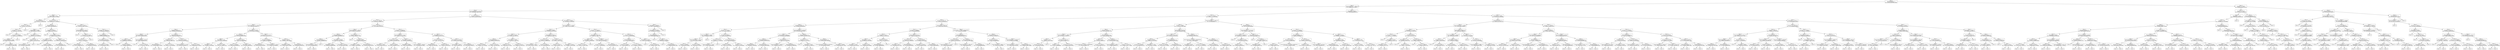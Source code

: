 digraph DecisionTree {
	rankdir=TD;
	node [shape=box];
	140611688858720 [label="Class: 0
Payment Format = 2
IG: 0.0021622887666141828"];
	140611059493392 [label="Class: 0
Amount Received <= 1882.49
IG: -0.04862378717229377"];
	140611688858720 -> 140611059493392;
	140611059490416 [label="Class: 0
Amount Received <= 223.54
IG: -0.009298607589670334"];
	140611059493392 -> 140611059490416;
	140611057517712 [label="Class: 0
Amount Paid <= 64.2
IG: 0.007156662072276808"];
	140611059490416 -> 140611057517712;
	140611059491904 [label="Class: 0
Payment Currency = 4
IG: 0.011025771225641356"];
	140611057517712 -> 140611059491904;
	140611059490080 [label="Class: 0
Account.1 <= 78672.0
IG: 0.010005776255246322"];
	140611059491904 -> 140611059490080;
	140611059490128 [label="Class: 0
Account.1 <= 19376.0
IG: 0.00859387524552062"];
	140611059490080 -> 140611059490128;
	140611059487104 [label="Class: 0
"];
	140611059490128 -> 140611059487104;
	140611517185616 [label="Class: 0
Account.1 <= 46094.0
IG: 0.007912279756586156"];
	140611059490128 -> 140611517185616;
	140611517177840 [label="Class: 0
Amount Received <= 6.44
IG: 0.004576676323189569"];
	140611517185616 -> 140611517177840;
	140611517180912 [label="Class: 0
"];
	140611517177840 -> 140611517180912;
	140611517179952 [label="Class: 0
Amount Received <= 25.83
IG: 0.003030724764922068"];
	140611517177840 -> 140611517179952;
	140611517181968 [label="Class: 0
"];
	140611517179952 -> 140611517181968;
	140611517174960 [label="Class: 0
"];
	140611517179952 -> 140611517174960;
	140611517173424 [label="Class: 0
"];
	140611517185616 -> 140611517173424;
	140611059494592 [label="Class: 0
"];
	140611059490080 -> 140611059494592;
	140611057524288 [label="Class: 0
"];
	140611059491904 -> 140611057524288;
	140611057531440 [label="Class: 0
Account <= 120751.75
IG: 0.0035601937712439018"];
	140611057517712 -> 140611057531440;
	140611517184800 [label="Class: 0
Payment Currency = 4
IG: 0.006573455030658575"];
	140611057531440 -> 140611517184800;
	140611517178176 [label="Class: 0
Amount Paid <= 89.88
IG: 0.0012858941101186513"];
	140611517184800 -> 140611517178176;
	140611517179664 [label="Class: 0
"];
	140611517178176 -> 140611517179664;
	140611517182544 [label="Class: 0
Timestamp <= 3071.0
IG: -0.0016211047013460836"];
	140611517178176 -> 140611517182544;
	140611586980784 [label="Class: 0
"];
	140611517182544 -> 140611586980784;
	140611586981408 [label="Class: 0
To Bank <= 28117.25
IG: -0.0053214335241670244"];
	140611517182544 -> 140611586981408;
	140611517181248 [label="Class: 0
Amount Received <= 179.95
IG: -0.010030211036879583"];
	140611586981408 -> 140611517181248;
	140611517185376 [label="Class: 0
"];
	140611517181248 -> 140611517185376;
	140611517182640 [label="Class: 0
"];
	140611517181248 -> 140611517182640;
	140611517178368 [label="Class: 0
"];
	140611586981408 -> 140611517178368;
	140611517179184 [label="Class: 0
Account <= 38824.0
IG: 0.008834503101108278"];
	140611517184800 -> 140611517179184;
	140611517183216 [label="Class: 0
"];
	140611517179184 -> 140611517183216;
	140611517181152 [label="Class: 0
Amount Paid <= 184.25
IG: 0.006447093901198169"];
	140611517179184 -> 140611517181152;
	140611517179472 [label="Class: 0
From Bank <= 11405.0
IG: 0.009409192467546214"];
	140611517181152 -> 140611517179472;
	140611517182208 [label="Class: 0
"];
	140611517179472 -> 140611517182208;
	140611517181680 [label="Class: 0
To Bank <= 28094.0
IG: 0.007621876914907453"];
	140611517179472 -> 140611517181680;
	140611517181632 [label="Class: 0
"];
	140611517181680 -> 140611517181632;
	140611517179232 [label="Class: 0
"];
	140611517181680 -> 140611517179232;
	140611517182448 [label="Class: 0
Amount Paid <= 216.11
IG: -0.0007527160836782402"];
	140611517181152 -> 140611517182448;
	140611517185040 [label="Class: 0
Receiving Currency = 0
IG: -0.011763199169145378"];
	140611517182448 -> 140611517185040;
	140611517180096 [label="Class: 0
"];
	140611517185040 -> 140611517180096;
	140611517182064 [label="Class: 0
"];
	140611517185040 -> 140611517182064;
	140611517179712 [label="Class: 0
"];
	140611517182448 -> 140611517179712;
	140611517185424 [label="Class: 0
From Bank <= 34873.0
IG: -0.004145370802716323"];
	140611057531440 -> 140611517185424;
	140611517182352 [label="Class: 0
Amount Received <= 92.74
IG: -0.015087112992808639"];
	140611517185424 -> 140611517182352;
	140611517182400 [label="Class: 0
"];
	140611517182352 -> 140611517182400;
	140611517175872 [label="Class: 0
From Bank <= 31234.0
IG: -0.022414298475887755"];
	140611517182352 -> 140611517175872;
	140611517183264 [label="Class: 0
Account <= 241472.5
IG: -0.03151671260164423"];
	140611517175872 -> 140611517183264;
	140611517180192 [label="Class: 0
Payment Currency = 13
IG: -0.013173458870301373"];
	140611517183264 -> 140611517180192;
	140611517183888 [label="Class: 0
"];
	140611517180192 -> 140611517183888;
	140611517178128 [label="Class: 0
"];
	140611517180192 -> 140611517178128;
	140611517174672 [label="Class: 0
Receiving Currency = 5
IG: -0.08208476178786182"];
	140611517183264 -> 140611517174672;
	140611517183168 [label="Class: 0
"];
	140611517174672 -> 140611517183168;
	140611517180624 [label="Class: 0
"];
	140611517174672 -> 140611517180624;
	140611517183552 [label="Class: 0
"];
	140611517175872 -> 140611517183552;
	140611517179280 [label="Class: 0
Account.1 <= 134618.25
IG: 0.008495661190418525"];
	140611517185424 -> 140611517179280;
	140611517180864 [label="Class: 0
Payment Currency = 5
IG: 0.0009526639939927808"];
	140611517179280 -> 140611517180864;
	140611517179856 [label="Class: 0
From Bank <= 310145.0
IG: -0.01370699855036453"];
	140611517180864 -> 140611517179856;
	140611517181392 [label="Class: 0
From Bank <= 115359.0
IG: -0.03316630867148437"];
	140611517179856 -> 140611517181392;
	140611517181440 [label="Class: 0
"];
	140611517181392 -> 140611517181440;
	140611517185232 [label="Class: 0
"];
	140611517181392 -> 140611517185232;
	140611517184128 [label="Class: 0
"];
	140611517179856 -> 140611517184128;
	140611517178512 [label="Class: 0
"];
	140611517180864 -> 140611517178512;
	140611517171648 [label="Class: 0
"];
	140611517179280 -> 140611517171648;
	140611059495936 [label="Class: 0
Account <= 166443.0
IG: -0.024720924912132063"];
	140611059490416 -> 140611059495936;
	140611059342528 [label="Class: 0
Account.1 <= 140216.0
IG: -0.014624671540491787"];
	140611059495936 -> 140611059342528;
	140611059343296 [label="Class: 0
Amount Received <= 1126.48
IG: -0.0081492160446778"];
	140611059342528 -> 140611059343296;
	140611059351408 [label="Class: 0
Payment Currency = 0
IG: -0.0028443758143661853"];
	140611059343296 -> 140611059351408;
	140611059338448 [label="Class: 0
Amount Received <= 520.9
IG: -0.05077638095529252"];
	140611059351408 -> 140611059338448;
	140611059347040 [label="Class: 0
From Bank <= 48309.0
IG: -0.006606295745450191"];
	140611059338448 -> 140611059347040;
	140611059350832 [label="Class: 0
"];
	140611059347040 -> 140611059350832;
	140611059350160 [label="Class: 0
To Bank <= 148016.0
IG: -0.04088878082665134"];
	140611059347040 -> 140611059350160;
	140611059337152 [label="Class: 0
"];
	140611059350160 -> 140611059337152;
	140611059342144 [label="Class: 0
"];
	140611059350160 -> 140611059342144;
	140611059340416 [label="Class: 0
Amount Received <= 644.28
IG: -0.08527856998001454"];
	140611059338448 -> 140611059340416;
	140611059346848 [label="Class: 0
"];
	140611059340416 -> 140611059346848;
	140611059343344 [label="Class: 0
Account.1 <= 90576.0
IG: -0.11202186774987434"];
	140611059340416 -> 140611059343344;
	140611059336192 [label="Class: 0
"];
	140611059343344 -> 140611059336192;
	140611059350448 [label="Class: 0
"];
	140611059343344 -> 140611059350448;
	140611059350400 [label="Class: 0
Payment Currency = 4
IG: -0.0017808128250339714"];
	140611059351408 -> 140611059350400;
	140611059347136 [label="Class: 0
To Bank <= 27217.0
IG: -0.0091684768837414"];
	140611059350400 -> 140611059347136;
	140611059351264 [label="Class: 0
Receiving Currency = 4
IG: -0.013907088613716234"];
	140611059347136 -> 140611059351264;
	140611059342576 [label="Class: 0
"];
	140611059351264 -> 140611059342576;
	140611059338544 [label="Class: 0
"];
	140611059351264 -> 140611059338544;
	140611059345888 [label="Class: 0
Account.1 <= 97071.0
IG: 0.008113719118434636"];
	140611059347136 -> 140611059345888;
	140611059339600 [label="Class: 0
"];
	140611059345888 -> 140611059339600;
	140611059348768 [label="Class: 0
"];
	140611059345888 -> 140611059348768;
	140611059350592 [label="Class: 0
Account <= 75193.0
IG: 0.0012404044634919112"];
	140611059350400 -> 140611059350592;
	140611059346800 [label="Class: 0
Amount Received <= 751.69
IG: 0.004235704160942721"];
	140611059350592 -> 140611059346800;
	140611059351120 [label="Class: 0
"];
	140611059346800 -> 140611059351120;
	140611059337824 [label="Class: 0
"];
	140611059346800 -> 140611059337824;
	140611059351504 [label="Class: 0
Account <= 114305.5
IG: -0.006692990153784913"];
	140611059350592 -> 140611059351504;
	140611059336096 [label="Class: 0
"];
	140611059351504 -> 140611059336096;
	140611059340608 [label="Class: 0
"];
	140611059351504 -> 140611059340608;
	140611059338208 [label="Class: 0
From Bank <= 11318.0
IG: -0.023128925079044918"];
	140611059343296 -> 140611059338208;
	140611059336912 [label="Class: 0
Payment Currency = 4
IG: -0.011559538083767942"];
	140611059338208 -> 140611059336912;
	140611059350784 [label="Class: 0
From Bank <= 23.0
IG: -0.037225352140490386"];
	140611059336912 -> 140611059350784;
	140611059346080 [label="Class: 0
From Bank <= 20.0
IG: -0.07868517079291863"];
	140611059350784 -> 140611059346080;
	140611059337968 [label="Class: 0
"];
	140611059346080 -> 140611059337968;
	140611059342624 [label="Class: 0
"];
	140611059346080 -> 140611059342624;
	140611059339696 [label="Class: 0
Account <= 77406.0
IG: -0.007478173866513107"];
	140611059350784 -> 140611059339696;
	140611059351024 [label="Class: 0
"];
	140611059339696 -> 140611059351024;
	140611059349488 [label="Class: 0
"];
	140611059339696 -> 140611059349488;
	140611059349200 [label="Class: 0
To Bank <= 12381.0
IG: -0.002718674936629948"];
	140611059336912 -> 140611059349200;
	140611059349104 [label="Class: 0
Account.1 <= 90918.0
IG: 0.008154442065999142"];
	140611059349200 -> 140611059349104;
	140611059346992 [label="Class: 0
"];
	140611059349104 -> 140611059346992;
	140611059337104 [label="Class: 0
"];
	140611059349104 -> 140611059337104;
	140611059346656 [label="Class: 0
From Bank <= 223.0
IG: -0.01255837989384252"];
	140611059349200 -> 140611059346656;
	140611059350736 [label="Class: 0
"];
	140611059346656 -> 140611059350736;
	140611059348960 [label="Class: 0
"];
	140611059346656 -> 140611059348960;
	140611059340464 [label="Class: 0
Amount Paid <= 1273.73
IG: -0.03341708821087157"];
	140611059338208 -> 140611059340464;
	140611059346752 [label="Class: 0
Account.1 <= 98826.0
IG: -0.00693265798589835"];
	140611059340464 -> 140611059346752;
	140611059338976 [label="Class: 0
Receiving Currency = 4
IG: 0.005310294167652839"];
	140611059346752 -> 140611059338976;
	140611059346608 [label="Class: 0
"];
	140611059338976 -> 140611059346608;
	140611059338784 [label="Class: 0
"];
	140611059338976 -> 140611059338784;
	140611059338688 [label="Class: 0
Amount Received <= 1154.22
IG: -0.02802221879086067"];
	140611059346752 -> 140611059338688;
	140611059340128 [label="Class: 0
"];
	140611059338688 -> 140611059340128;
	140611059349440 [label="Class: 0
"];
	140611059338688 -> 140611059349440;
	140611059336816 [label="Class: 0
To Bank <= 24825.5
IG: -0.040961817691796444"];
	140611059340464 -> 140611059336816;
	140611059339024 [label="Class: 0
Timestamp <= 9960.0
IG: -0.05870763601219846"];
	140611059336816 -> 140611059339024;
	140611059338592 [label="Class: 0
"];
	140611059339024 -> 140611059338592;
	140611059348864 [label="Class: 0
"];
	140611059339024 -> 140611059348864;
	140611059348576 [label="Class: 0
Payment Currency = 0
IG: -0.019285821041967657"];
	140611059336816 -> 140611059348576;
	140611059339936 [label="Class: 0
"];
	140611059348576 -> 140611059339936;
	140611059342864 [label="Class: 0
"];
	140611059348576 -> 140611059342864;
	140611059351072 [label="Class: 0
Account.1 <= 205441.25
IG: -0.03118694102620293"];
	140611059342528 -> 140611059351072;
	140611059338880 [label="Class: 0
Amount Received <= 663.58
IG: -0.01483767320445587"];
	140611059351072 -> 140611059338880;
	140611059347664 [label="Class: 0
Receiving Currency = 5
IG: -0.005973493059667219"];
	140611059338880 -> 140611059347664;
	140611059350928 [label="Class: 0
Payment Currency = 5
IG: -0.012987526498980259"];
	140611059347664 -> 140611059350928;
	140611059342816 [label="Class: 0
Amount Received <= 294.24
IG: -0.015716229685380192"];
	140611059350928 -> 140611059342816;
	140611059343056 [label="Class: 0
"];
	140611059342816 -> 140611059343056;
	140611059348384 [label="Class: 0
"];
	140611059342816 -> 140611059348384;
	140611059342768 [label="Class: 0
"];
	140611059350928 -> 140611059342768;
	140611059342912 [label="Class: 0
From Bank <= 43460.0
IG: 0.0007042424837464777"];
	140611059347664 -> 140611059342912;
	140611059351456 [label="Class: 0
Timestamp <= 9808.0
IG: 0.008397833686653996"];
	140611059342912 -> 140611059351456;
	140611059339264 [label="Class: 0
"];
	140611059351456 -> 140611059339264;
	140611059349392 [label="Class: 0
"];
	140611059351456 -> 140611059349392;
	140611059348144 [label="Class: 0
From Bank <= 220572.0
IG: -0.01794019333378967"];
	140611059342912 -> 140611059348144;
	140611059336240 [label="Class: 0
"];
	140611059348144 -> 140611059336240;
	140611059339312 [label="Class: 0
"];
	140611059348144 -> 140611059339312;
	140611059338400 [label="Class: 0
Payment Currency = 8
IG: -0.023217880573717195"];
	140611059338880 -> 140611059338400;
	140611059342288 [label="Class: 0
"];
	140611059338400 -> 140611059342288;
	140611059343008 [label="Class: 0
To Bank <= 3698.0
IG: -0.024829854944763093"];
	140611059338400 -> 140611059343008;
	140611059340176 [label="Class: 0
From Bank <= 11904.0
IG: -0.03980271835438399"];
	140611059343008 -> 140611059340176;
	140611059348000 [label="Class: 0
"];
	140611059340176 -> 140611059348000;
	140611059346032 [label="Class: 0
"];
	140611059340176 -> 140611059346032;
	140611059338160 [label="Class: 0
Receiving Currency = 4
IG: -0.019015355425216478"];
	140611059343008 -> 140611059338160;
	140611059350880 [label="Class: 0
"];
	140611059338160 -> 140611059350880;
	140611059350112 [label="Class: 0
"];
	140611059338160 -> 140611059350112;
	140611059347712 [label="Class: 0
Account.1 <= 259918.0
IG: -0.07678758508244801"];
	140611059351072 -> 140611059347712;
	140611059338016 [label="Class: 0
Amount Received <= 714.71
IG: -0.04919713791453584"];
	140611059347712 -> 140611059338016;
	140611059349248 [label="Class: 0
Account.1 <= 213609.0
IG: -0.006793390434057845"];
	140611059338016 -> 140611059349248;
	140611059338064 [label="Class: 0
From Bank <= 2843.0
IG: -0.032753365224162716"];
	140611059349248 -> 140611059338064;
	140611059345024 [label="Class: 0
"];
	140611059338064 -> 140611059345024;
	140611059345456 [label="Class: 0
"];
	140611059338064 -> 140611059345456;
	140611059343104 [label="Class: 0
To Bank <= 44458.0
IG: 0.005175939836725702"];
	140611059349248 -> 140611059343104;
	140611059343824 [label="Class: 0
"];
	140611059343104 -> 140611059343824;
	140611059339984 [label="Class: 0
"];
	140611059343104 -> 140611059339984;
	140611059345504 [label="Class: 0
From Bank <= 22345.0
IG: -0.08760216844830579"];
	140611059338016 -> 140611059345504;
	140611059337536 [label="Class: 0
Timestamp <= 9893.0
IG: -0.05977302005839543"];
	140611059345504 -> 140611059337536;
	140611059342432 [label="Class: 0
"];
	140611059337536 -> 140611059342432;
	140611059343920 [label="Class: 0
"];
	140611059337536 -> 140611059343920;
	140611059343968 [label="Class: 0
Amount Received <= 962.94
IG: -0.15434463014078964"];
	140611059345504 -> 140611059343968;
	140611059337008 [label="Class: 0
"];
	140611059343968 -> 140611059337008;
	140611059344016 [label="Class: 0
"];
	140611059343968 -> 140611059344016;
	140611059337200 [label="Class: 0
Timestamp <= 9176.0
IG: -0.14601655814411318"];
	140611059347712 -> 140611059337200;
	140611059343536 [label="Class: 0
Account.1 <= 290545.0
IG: -0.10927780377611326"];
	140611059337200 -> 140611059343536;
	140611059343632 [label="Class: 0
Payment Currency = 2
IG: -0.04921401156219067"];
	140611059343536 -> 140611059343632;
	140611059336720 [label="Class: 0
"];
	140611059343632 -> 140611059336720;
	140611059337248 [label="Class: 0
"];
	140611059343632 -> 140611059337248;
	140611059342000 [label="Class: 0
To Bank <= 6203.25
IG: -0.16097931358319476"];
	140611059343536 -> 140611059342000;
	140611059336768 [label="Class: 0
"];
	140611059342000 -> 140611059336768;
	140611059340272 [label="Class: 0
"];
	140611059342000 -> 140611059340272;
	140611059345408 [label="Class: 0
From Bank <= 113168.75
IG: -0.23622300226118637"];
	140611059337200 -> 140611059345408;
	140611059344208 [label="Class: 0
Amount Paid <= 508.37
IG: -0.280103148603706"];
	140611059345408 -> 140611059344208;
	140611059347424 [label="Class: 0
"];
	140611059344208 -> 140611059347424;
	140611059337488 [label="Class: 0
"];
	140611059344208 -> 140611059337488;
	140611059344544 [label="Class: 0
Receiving Currency = 12
IG: -0.04754820374843971"];
	140611059345408 -> 140611059344544;
	140611059344256 [label="Class: 0
"];
	140611059344544 -> 140611059344256;
	140611059343872 [label="Class: 0
"];
	140611059344544 -> 140611059343872;
	140611059337872 [label="Class: 0
From Bank <= 238845.0
IG: -0.05163657311653546"];
	140611059495936 -> 140611059337872;
	140611059349728 [label="Class: 0
Amount Received <= 1324.64
IG: -0.06872791187190999"];
	140611059337872 -> 140611059349728;
	140611059338928 [label="Class: 0
Timestamp <= 9908.0
IG: -0.05555975067452292"];
	140611059349728 -> 140611059338928;
	140611059342720 [label="Class: 0
From Bank <= 28183.0
IG: -0.0449754417953753"];
	140611059338928 -> 140611059342720;
	140611059347232 [label="Class: 0
Receiving Currency = 5
IG: -0.06628233799749739"];
	140611059342720 -> 140611059347232;
	140611059341472 [label="Class: 0
Account <= 335949.5
IG: -0.04909714112156236"];
	140611059347232 -> 140611059341472;
	140611059335568 [label="Class: 0
"];
	140611059341472 -> 140611059335568;
	140611059341136 [label="Class: 0
"];
	140611059341472 -> 140611059341136;
	140611059345648 [label="Class: 0
Account.1 <= 61376.0
IG: -0.08207738782851963"];
	140611059347232 -> 140611059345648;
	140611059336000 [label="Class: 0
"];
	140611059345648 -> 140611059336000;
	140611059340800 [label="Class: 0
"];
	140611059345648 -> 140611059340800;
	140611059339504 [label="Class: 0
From Bank <= 37800.0
IG: -0.02045834115847379"];
	140611059342720 -> 140611059339504;
	140611059338736 [label="Class: 0
To Bank <= 27637.0
IG: 0.00801906110716221"];
	140611059339504 -> 140611059338736;
	140611059349776 [label="Class: 0
"];
	140611059338736 -> 140611059349776;
	140611059345072 [label="Class: 0
"];
	140611059338736 -> 140611059345072;
	140611059335328 [label="Class: 0
To Bank <= 141312.0
IG: -0.04683325719519756"];
	140611059339504 -> 140611059335328;
	140611059344880 [label="Class: 0
"];
	140611059335328 -> 140611059344880;
	140611059341952 [label="Class: 0
"];
	140611059335328 -> 140611059341952;
	140611059344352 [label="Class: 0
Timestamp <= 13023.75
IG: -0.08168393215363759"];
	140611059338928 -> 140611059344352;
	140611059348192 [label="Class: 0
Account.1 <= 64059.0
IG: -0.05519070588005226"];
	140611059344352 -> 140611059348192;
	140611059341424 [label="Class: 0
Amount Received <= 996.3
IG: 6.148175379227724e-05"];
	140611059348192 -> 140611059341424;
	140611059347952 [label="Class: 0
"];
	140611059341424 -> 140611059347952;
	140611059343392 [label="Class: 0
"];
	140611059341424 -> 140611059343392;
	140611059341664 [label="Class: 0
Account <= 206075.0
IG: -0.07129396238926165"];
	140611059348192 -> 140611059341664;
	140611059337344 [label="Class: 0
"];
	140611059341664 -> 140611059337344;
	140611059341184 [label="Class: 0
"];
	140611059341664 -> 140611059341184;
	140611059341616 [label="Class: 0
Timestamp <= 13338.75
IG: -0.1491077462237322"];
	140611059344352 -> 140611059341616;
	140611059345744 [label="Class: 0
To Bank <= 120511.0
IG: -0.01663762446377761"];
	140611059341616 -> 140611059345744;
	140611059343776 [label="Class: 0
"];
	140611059345744 -> 140611059343776;
	140611059340848 [label="Class: 0
"];
	140611059345744 -> 140611059340848;
	140611059341088 [label="Class: 0
Timestamp <= 14181.0
IG: -0.18480127676472888"];
	140611059341616 -> 140611059341088;
	140611059351216 [label="Class: 0
"];
	140611059341088 -> 140611059351216;
	140611059344160 [label="Class: 0
"];
	140611059341088 -> 140611059344160;
	140611059337632 [label="Class: 0
Account.1 <= 135429.0
IG: -0.10574432359052124"];
	140611059349728 -> 140611059337632;
	140611059340704 [label="Class: 0
Timestamp <= 3371.25
IG: -0.07687552749677781"];
	140611059337632 -> 140611059340704;
	140611059348672 [label="Class: 0
From Bank <= 5466.0
IG: -0.01965204736675664"];
	140611059340704 -> 140611059348672;
	140611059344640 [label="Class: 0
Account.1 <= 53331.0
IG: -0.09513747180272289"];
	140611059348672 -> 140611059344640;
	140611059349536 [label="Class: 0
"];
	140611059344640 -> 140611059349536;
	140611059349680 [label="Class: 0
"];
	140611059344640 -> 140611059349680;
	140611059336288 [label="Class: 0
"];
	140611059348672 -> 140611059336288;
	140611059344304 [label="Class: 0
Amount Received <= 1746.315
IG: -0.09173019286269772"];
	140611059340704 -> 140611059344304;
	140611059340752 [label="Class: 0
Account <= 214467.75
IG: -0.10757373834560832"];
	140611059344304 -> 140611059340752;
	140611059341376 [label="Class: 0
"];
	140611059340752 -> 140611059341376;
	140611059341520 [label="Class: 0
"];
	140611059340752 -> 140611059341520;
	140611059350352 [label="Class: 0
Receiving Currency = 5
IG: -0.032724318261521244"];
	140611059344304 -> 140611059350352;
	140611059344928 [label="Class: 0
"];
	140611059350352 -> 140611059344928;
	140611059349584 [label="Class: 0
"];
	140611059350352 -> 140611059349584;
	140611059336480 [label="Class: 0
Account <= 343544.0
IG: -0.13173185563262996"];
	140611059337632 -> 140611059336480;
	140611057791328 [label="Class: 0
Payment Currency = 10
IG: -0.15185290267499313"];
	140611059336480 -> 140611057791328;
	140611057791136 [label="Class: 0
Account <= 225485.5
IG: -0.226204338061742"];
	140611057791328 -> 140611057791136;
	140611057790512 [label="Class: 0
"];
	140611057791136 -> 140611057790512;
	140611057780816 [label="Class: 0
"];
	140611057791136 -> 140611057780816;
	140611057790032 [label="Class: 0
Account.1 <= 258191.0
IG: -0.14469921709485212"];
	140611057791328 -> 140611057790032;
	140611057790752 [label="Class: 0
"];
	140611057790032 -> 140611057790752;
	140611057791904 [label="Class: 0
"];
	140611057790032 -> 140611057791904;
	140611057790176 [label="Class: 0
From Bank <= 12435.5
IG: -0.06475399556068165"];
	140611059336480 -> 140611057790176;
	140611057790560 [label="Class: 0
"];
	140611057790176 -> 140611057790560;
	140611057791424 [label="Class: 0
Account <= 422320.25
IG: -0.08463072838771842"];
	140611057790176 -> 140611057791424;
	140611057786816 [label="Class: 0
"];
	140611057791424 -> 140611057786816;
	140611057792000 [label="Class: 0
"];
	140611057791424 -> 140611057792000;
	140611059342384 [label="Class: 0
From Bank <= 319022.0
IG: 0.0037173486566401417"];
	140611059337872 -> 140611059342384;
	140611057781392 [label="Class: 0
From Bank <= 311882.0
IG: -0.016448333276753282"];
	140611059342384 -> 140611057781392;
	140611057791856 [label="Class: 0
Receiving Currency = 5
IG: -0.040106996104047256"];
	140611057781392 -> 140611057791856;
	140611057790464 [label="Class: 0
"];
	140611057791856 -> 140611057790464;
	140611057780000 [label="Class: 0
Timestamp <= 3118.0
IG: -0.06623902376436887"];
	140611057791856 -> 140611057780000;
	140611057793008 [label="Class: 0
"];
	140611057780000 -> 140611057793008;
	140611057781968 [label="Class: 0
Payment Currency = 4
IG: -0.09006292393611506"];
	140611057780000 -> 140611057781968;
	140611057790896 [label="Class: 0
"];
	140611057781968 -> 140611057790896;
	140611057782160 [label="Class: 0
"];
	140611057781968 -> 140611057782160;
	140611057792240 [label="Class: 0
"];
	140611057781392 -> 140611057792240;
	140611057792144 [label="Class: 0
"];
	140611059342384 -> 140611057792144;
	140611057520832 [label="Class: 0
Timestamp <= 9814.0
IG: -0.08523460983991257"];
	140611059493392 -> 140611057520832;
	140611057793248 [label="Class: 0
Account.1 <= 166391.0
IG: -0.06570144132873938"];
	140611057520832 -> 140611057793248;
	140611057791088 [label="Class: 0
Account <= 120115.75
IG: -0.05033242056442812"];
	140611057793248 -> 140611057791088;
	140611057782112 [label="Class: 0
Payment Currency = 0
IG: -0.03596103381683367"];
	140611057791088 -> 140611057782112;
	140611057792192 [label="Class: 0
Account.1 <= 31542.0
IG: -0.21761986743484074"];
	140611057782112 -> 140611057792192;
	140611057780912 [label="Class: 0
Amount Received <= 191957.12
IG: -0.3788868801250962"];
	140611057792192 -> 140611057780912;
	140611057791040 [label="Class: 0
Amount Received <= 14910.76
IG: -0.47317095314744567"];
	140611057780912 -> 140611057791040;
	140611057790992 [label="Class: 0
To Bank <= 148468.0
IG: -0.2544303633150906"];
	140611057791040 -> 140611057790992;
	140611057795024 [label="Class: 0
"];
	140611057790992 -> 140611057795024;
	140611057780048 [label="Class: 0
"];
	140611057790992 -> 140611057780048;
	140611057792528 [label="Class: 0
Account <= 18399.0
IG: -0.631940421578206"];
	140611057791040 -> 140611057792528;
	140611057794880 [label="Class: 0
"];
	140611057792528 -> 140611057794880;
	140611057794208 [label="Class: 0
"];
	140611057792528 -> 140611057794208;
	140611057782208 [label="Class: 0
"];
	140611057780912 -> 140611057782208;
	140611057794064 [label="Class: 0
Account.1 <= 58654.0
IG: -0.14610900361697543"];
	140611057792192 -> 140611057794064;
	140611057792384 [label="Class: 0
Account.1 <= 39439.0
IG: -0.028042071777010534"];
	140611057794064 -> 140611057792384;
	140611057783600 [label="Class: 0
Amount Received <= 12730.7
IG: -0.11882793026243992"];
	140611057792384 -> 140611057783600;
	140611057794592 [label="Class: 0
"];
	140611057783600 -> 140611057794592;
	140611057789984 [label="Class: 0
"];
	140611057783600 -> 140611057789984;
	140611057781296 [label="Class: 0
"];
	140611057792384 -> 140611057781296;
	140611057783792 [label="Class: 0
Account.1 <= 102428.0
IG: -0.17086089365260476"];
	140611057794064 -> 140611057783792;
	140611057794256 [label="Class: 0
To Bank <= 148350.0
IG: -0.2567223107679913"];
	140611057783792 -> 140611057794256;
	140611057785232 [label="Class: 0
"];
	140611057794256 -> 140611057785232;
	140611057793200 [label="Class: 0
"];
	140611057794256 -> 140611057793200;
	140611057791472 [label="Class: 0
To Bank <= 222.0
IG: -0.06218973323564495"];
	140611057783792 -> 140611057791472;
	140611057794496 [label="Class: 0
"];
	140611057791472 -> 140611057794496;
	140611057792768 [label="Class: 0
"];
	140611057791472 -> 140611057792768;
	140611057787008 [label="Class: 0
Amount Received <= 24104.89
IG: -0.03102922494759739"];
	140611057782112 -> 140611057787008;
	140611057790416 [label="Class: 0
Amount Paid <= 10801.14
IG: -0.052469554602888886"];
	140611057787008 -> 140611057790416;
	140611057785136 [label="Class: 0
Receiving Currency = 4
IG: -0.040657692569706194"];
	140611057790416 -> 140611057785136;
	140611057792720 [label="Class: 0
Payment Currency = 4
IG: -0.06269951732934619"];
	140611057785136 -> 140611057792720;
	140611057790272 [label="Class: 0
"];
	140611057792720 -> 140611057790272;
	140611057789936 [label="Class: 0
"];
	140611057792720 -> 140611057789936;
	140611057794160 [label="Class: 0
Receiving Currency = 5
IG: -0.03233612564516695"];
	140611057785136 -> 140611057794160;
	140611057791376 [label="Class: 0
"];
	140611057794160 -> 140611057791376;
	140611057794928 [label="Class: 0
"];
	140611057794160 -> 140611057794928;
	140611057790848 [label="Class: 0
Payment Currency = 4
IG: -0.08474615131835828"];
	140611057790416 -> 140611057790848;
	140611057791568 [label="Class: 0
Amount Received <= 16409.76
IG: -0.14828657874973272"];
	140611057790848 -> 140611057791568;
	140611057793920 [label="Class: 0
"];
	140611057791568 -> 140611057793920;
	140611057792960 [label="Class: 0
"];
	140611057791568 -> 140611057792960;
	140611057789312 [label="Class: 0
Receiving Currency = 5
IG: -0.062064554759836306"];
	140611057790848 -> 140611057789312;
	140611057793488 [label="Class: 0
"];
	140611057789312 -> 140611057793488;
	140611057792864 [label="Class: 0
"];
	140611057789312 -> 140611057792864;
	140611057785376 [label="Class: 0
Payment Currency = 5
IG: -0.007975420232672309"];
	140611057787008 -> 140611057785376;
	140611057794640 [label="Class: 0
Account <= 37187.0
IG: 0.009285352742703527"];
	140611057785376 -> 140611057794640;
	140611057793152 [label="Class: 0
"];
	140611057794640 -> 140611057793152;
	140610497037504 [label="Class: 0
Timestamp <= 4547.0
IG: 0.007402101270830112"];
	140611057794640 -> 140610497037504;
	140610497038896 [label="Class: 0
"];
	140610497037504 -> 140610497038896;
	140610497036976 [label="Class: 0
"];
	140610497037504 -> 140610497036976;
	140611057793440 [label="Class: 0
Payment Currency = 4
IG: -0.016404589472990498"];
	140611057785376 -> 140611057793440;
	140610497039568 [label="Class: 0
Amount Received <= 606745.1325000001
IG: 0.007604096397494619"];
	140611057793440 -> 140610497039568;
	140610497037792 [label="Class: 0
"];
	140610497039568 -> 140610497037792;
	140610497037024 [label="Class: 0
"];
	140610497039568 -> 140610497037024;
	140610497038032 [label="Class: 0
From Bank <= 10060.0
IG: -0.023933296728772653"];
	140611057793440 -> 140610497038032;
	140610497039472 [label="Class: 0
"];
	140610497038032 -> 140610497039472;
	140610497039904 [label="Class: 0
"];
	140610497038032 -> 140610497039904;
	140611057793392 [label="Class: 0
Amount Paid <= 6922.36
IG: -0.08920328021865295"];
	140611057791088 -> 140611057793392;
	140610497038128 [label="Class: 0
Account.1 <= 36084.0
IG: -0.070646906084981"];
	140611057793392 -> 140610497038128;
	140610497039808 [label="Class: 0
To Bank <= 21611.0
IG: -0.03630872214841416"];
	140610497038128 -> 140610497039808;
	140610497037216 [label="Class: 0
Timestamp <= 7078.0
IG: -0.014993782126518647"];
	140610497039808 -> 140610497037216;
	140610497038560 [label="Class: 0
From Bank <= 2454.0
IG: 6.025632531842762e-05"];
	140610497037216 -> 140610497038560;
	140610497039136 [label="Class: 0
"];
	140610497038560 -> 140610497039136;
	140610497036880 [label="Class: 0
"];
	140610497038560 -> 140610497036880;
	140610497041056 [label="Class: 0
To Bank <= 1420.0
IG: -0.04946954038796662"];
	140610497037216 -> 140610497041056;
	140610497041200 [label="Class: 0
"];
	140610497041056 -> 140610497041200;
	140610497038656 [label="Class: 0
"];
	140610497041056 -> 140610497038656;
	140610497040000 [label="Class: 0
To Bank <= 219379.0
IG: -0.052741961480050475"];
	140610497039808 -> 140610497040000;
	140610497041440 [label="Class: 0
Receiving Currency = 4
IG: -0.07095158885999836"];
	140610497040000 -> 140610497041440;
	140610497040672 [label="Class: 0
"];
	140610497041440 -> 140610497040672;
	140610497036832 [label="Class: 0
"];
	140610497041440 -> 140610497036832;
	140610497041776 [label="Class: 0
"];
	140610497040000 -> 140610497041776;
	140610497037120 [label="Class: 0
Amount Paid <= 4213.77
IG: -0.08103159364013687"];
	140610497038128 -> 140610497037120;
	140610497036592 [label="Class: 0
Account <= 174254.75
IG: -0.06765955750984387"];
	140610497037120 -> 140610497036592;
	140610497038800 [label="Class: 0
From Bank <= 3051.0
IG: -0.04558900542475191"];
	140610497036592 -> 140610497038800;
	140610497039232 [label="Class: 0
"];
	140610497038800 -> 140610497039232;
	140610497042400 [label="Class: 0
"];
	140610497038800 -> 140610497042400;
	140610497037600 [label="Class: 0
Receiving Currency = 7
IG: -0.0743552930339467"];
	140610497036592 -> 140610497037600;
	140610497040384 [label="Class: 0
"];
	140610497037600 -> 140610497040384;
	140610497042208 [label="Class: 0
"];
	140610497037600 -> 140610497042208;
	140610497040288 [label="Class: 0
Account <= 164365.0
IG: -0.11898887520370359"];
	140610497037120 -> 140610497040288;
	140610497036928 [label="Class: 0
Timestamp <= 2044.25
IG: -0.05779138634151993"];
	140610497040288 -> 140610497036928;
	140610497042064 [label="Class: 0
"];
	140610497036928 -> 140610497042064;
	140610497041536 [label="Class: 0
"];
	140610497036928 -> 140610497041536;
	140610497037552 [label="Class: 0
Payment Currency = 10
IG: -0.13612912962448043"];
	140610497040288 -> 140610497037552;
	140610497038176 [label="Class: 0
"];
	140610497037552 -> 140610497038176;
	140610497039952 [label="Class: 0
"];
	140610497037552 -> 140610497039952;
	140610497037744 [label="Class: 0
Amount Paid <= 16643.745000000003
IG: -0.1043247621884899"];
	140611057793392 -> 140610497037744;
	140610497036640 [label="Class: 0
Receiving Currency = 7
IG: -0.18049628627605235"];
	140610497037744 -> 140610497036640;
	140610497041824 [label="Class: 0
Account <= 246966.0
IG: -0.023063329701022824"];
	140610497036640 -> 140610497041824;
	140610497042832 [label="Class: 0
Amount Received <= 11774.63
IG: -0.04926182865458839"];
	140610497041824 -> 140610497042832;
	140610497037696 [label="Class: 0
"];
	140610497042832 -> 140610497037696;
	140610497039856 [label="Class: 0
"];
	140610497042832 -> 140610497039856;
	140610497037984 [label="Class: 0
"];
	140610497041824 -> 140610497037984;
	140610497036496 [label="Class: 0
Receiving Currency = 4
IG: -0.20819491096526668"];
	140610497036640 -> 140610497036496;
	140610497044176 [label="Class: 0
Amount Received <= 12950.385
IG: -0.3439476682291922"];
	140610497036496 -> 140610497044176;
	140610497044224 [label="Class: 0
"];
	140610497044176 -> 140610497044224;
	140610497043936 [label="Class: 0
"];
	140610497044176 -> 140610497043936;
	140610497040096 [label="Class: 0
Payment Currency = 5
IG: -0.17009498089560945"];
	140610497036496 -> 140610497040096;
	140610497043744 [label="Class: 0
"];
	140610497040096 -> 140610497043744;
	140610497040336 [label="Class: 0
"];
	140610497040096 -> 140610497040336;
	140610497040864 [label="Class: 0
Payment Currency = 0
IG: -0.07555377138188737"];
	140610497037744 -> 140610497040864;
	140610497044656 [label="Class: 0
Account <= 128720.0
IG: -0.32053599288982065"];
	140610497040864 -> 140610497044656;
	140610497043504 [label="Class: 0
"];
	140610497044656 -> 140610497043504;
	140610497044704 [label="Class: 0
Amount Received <= 156637.315
IG: -0.3915205785700082"];
	140610497044656 -> 140610497044704;
	140610497042976 [label="Class: 0
"];
	140610497044704 -> 140610497042976;
	140610497044944 [label="Class: 0
"];
	140610497044704 -> 140610497044944;
	140610497038848 [label="Class: 0
Amount Received <= 33246.9775
IG: -0.07069254241636667"];
	140610497040864 -> 140610497038848;
	140610497044032 [label="Class: 0
Amount Received <= 19735.0
IG: -0.09415058167822604"];
	140610497038848 -> 140610497044032;
	140610497043984 [label="Class: 0
"];
	140610497044032 -> 140610497043984;
	140610497045184 [label="Class: 0
"];
	140610497044032 -> 140610497045184;
	140610497045808 [label="Class: 0
Payment Currency = 8
IG: -0.06082013480719698"];
	140610497038848 -> 140610497045808;
	140610497043072 [label="Class: 0
"];
	140610497045808 -> 140610497043072;
	140610497040432 [label="Class: 0
"];
	140610497045808 -> 140610497040432;
	140611057792816 [label="Class: 0
Amount Received <= 105915.52
IG: -0.10780836691771"];
	140611057793248 -> 140611057792816;
	140610497042496 [label="Class: 0
To Bank <= 3698.0
IG: -0.12318223700537968"];
	140611057792816 -> 140610497042496;
	140610497041728 [label="Class: 0
Payment Currency = 0
IG: -0.16705163319477873"];
	140610497042496 -> 140610497041728;
	140610497040048 [label="Class: 0
Amount Received <= 11699.35
IG: -0.47166231715915075"];
	140610497041728 -> 140610497040048;
	140610497043648 [label="Class: 0
To Bank <= 119.0
IG: -0.08293221633174923"];
	140610497040048 -> 140610497043648;
	140610497045760 [label="Class: 0
Account.1 <= 204128.5
IG: -0.19539694007919858"];
	140610497043648 -> 140610497045760;
	140610497044800 [label="Class: 0
"];
	140610497045760 -> 140610497044800;
	140610497046960 [label="Class: 0
"];
	140610497045760 -> 140610497046960;
	140610497046720 [label="Class: 0
"];
	140610497043648 -> 140610497046720;
	140610497036544 [label="Class: 0
Account.1 <= 191272.0
IG: -0.6255619596072771"];
	140610497040048 -> 140610497036544;
	140610497043600 [label="Class: 1
To Bank <= 119.0
IG: -0.5219371468668884"];
	140610497036544 -> 140610497043600;
	140610497045328 [label="Class: 1
"];
	140610497043600 -> 140610497045328;
	140610497047632 [label="Class: 0
"];
	140610497043600 -> 140610497047632;
	140610497040528 [label="Class: 0
Account.1 <= 213755.0
IG: -0.41896402384193304"];
	140610497036544 -> 140610497040528;
	140610497036352 [label="Class: 0
"];
	140610497040528 -> 140610497036352;
	140610497041584 [label="Class: 0
"];
	140610497040528 -> 140610497041584;
	140610497041680 [label="Class: 0
Payment Currency = 4
IG: -0.15105248453307896"];
	140610497041728 -> 140610497041680;
	140610497038512 [label="Class: 0
To Bank <= 410.0
IG: -0.2474287426650273"];
	140610497041680 -> 140610497038512;
	140610497045136 [label="Class: 0
Amount Received <= 16341.412499999999
IG: -0.4079419389037278"];
	140610497038512 -> 140610497045136;
	140610497047584 [label="Class: 0
"];
	140610497045136 -> 140610497047584;
	140610497048160 [label="Class: 0
"];
	140610497045136 -> 140610497048160;
	140610497045472 [label="Class: 0
Account.1 <= 259767.0
IG: -0.15520428067542724"];
	140610497038512 -> 140610497045472;
	140610497047680 [label="Class: 0
"];
	140610497045472 -> 140610497047680;
	140610497047824 [label="Class: 0
"];
	140610497045472 -> 140610497047824;
	140610497042112 [label="Class: 0
Receiving Currency = 5
IG: -0.12025392445170166"];
	140610497041680 -> 140610497042112;
	140610497046576 [label="Class: 0
Amount Received <= 4603.27
IG: -0.19088070860931317"];
	140610497042112 -> 140610497046576;
	140610497047056 [label="Class: 0
"];
	140610497046576 -> 140610497047056;
	140610497039520 [label="Class: 0
"];
	140610497046576 -> 140610497039520;
	140610497048640 [label="Class: 0
Account.1 <= 255127.0
IG: -0.059087150971778364"];
	140610497042112 -> 140610497048640;
	140610497044560 [label="Class: 0
"];
	140610497048640 -> 140610497044560;
	140610497039376 [label="Class: 0
"];
	140610497048640 -> 140610497039376;
	140610497045040 [label="Class: 0
Amount Paid <= 20134.0
IG: -0.1053989696813596"];
	140610497042496 -> 140610497045040;
	140610497048448 [label="Class: 0
Amount Paid <= 8479.145
IG: -0.12004555331610516"];
	140610497045040 -> 140610497048448;
	140610497045520 [label="Class: 0
To Bank <= 28629.0
IG: -0.09465242151579265"];
	140610497048448 -> 140610497045520;
	140610497038704 [label="Class: 0
Account.1 <= 263396.0
IG: -0.11705286918224722"];
	140610497045520 -> 140610497038704;
	140610497043696 [label="Class: 0
"];
	140610497038704 -> 140610497043696;
	140610497047872 [label="Class: 0
"];
	140610497038704 -> 140610497047872;
	140610497040576 [label="Class: 0
Timestamp <= 1779.0
IG: -0.0702188710788586"];
	140610497045520 -> 140610497040576;
	140610497049600 [label="Class: 0
"];
	140610497040576 -> 140610497049600;
	140610497049792 [label="Class: 0
"];
	140610497040576 -> 140610497049792;
	140610497048256 [label="Class: 0
Receiving Currency = 4
IG: -0.19068995294193292"];
	140610497048448 -> 140610497048256;
	140610497044848 [label="Class: 0
Account.1 <= 209586.0
IG: -0.30125230111376095"];
	140610497048256 -> 140610497044848;
	140610497050464 [label="Class: 0
"];
	140610497044848 -> 140610497050464;
	140610497047536 [label="Class: 0
"];
	140610497044848 -> 140610497047536;
	140610497048928 [label="Class: 0
Payment Currency = 5
IG: -0.15569472222102643"];
	140610497048256 -> 140610497048928;
	140610497041344 [label="Class: 0
"];
	140610497048928 -> 140610497041344;
	140610497046624 [label="Class: 0
"];
	140610497048928 -> 140610497046624;
	140610497049216 [label="Class: 0
Receiving Currency = 8
IG: -0.05338051278370193"];
	140610497045040 -> 140610497049216;
	140610497045904 [label="Class: 0
Amount Received <= 56163.145000000004
IG: -0.14075746655285615"];
	140610497049216 -> 140610497045904;
	140610497043360 [label="Class: 0
From Bank <= 9328.0
IG: -0.06646900249351739"];
	140610497045904 -> 140610497043360;
	140610497050800 [label="Class: 0
"];
	140610497043360 -> 140610497050800;
	140610497051376 [label="Class: 0
"];
	140610497043360 -> 140610497051376;
	140610497046144 [label="Class: 0
Account.1 <= 190495.0
IG: -0.3174273765564552"];
	140610497045904 -> 140610497046144;
	140610497044416 [label="Class: 0
"];
	140610497046144 -> 140610497044416;
	140610497048352 [label="Class: 0
"];
	140610497046144 -> 140610497048352;
	140610497045424 [label="Class: 0
Receiving Currency = 0
IG: -0.04268257906905727"];
	140610497049216 -> 140610497045424;
	140610497046000 [label="Class: 0
To Bank <= 148536.75
IG: -0.22914063304916585"];
	140610497045424 -> 140610497046000;
	140610497050272 [label="Class: 0
"];
	140610497046000 -> 140610497050272;
	140610497044992 [label="Class: 0
"];
	140610497046000 -> 140610497044992;
	140610497048208 [label="Class: 0
Account <= 151743.0
IG: -0.03685361896571586"];
	140610497045424 -> 140610497048208;
	140610497048880 [label="Class: 0
"];
	140610497048208 -> 140610497048880;
	140610497051136 [label="Class: 0
"];
	140610497048208 -> 140610497051136;
	140610497045952 [label="Class: 0
Payment Currency = 5
IG: -0.05778476823508569"];
	140611057792816 -> 140610497045952;
	140610497052192 [label="Class: 0
Amount Received <= 4721164.75
IG: -0.020430711490745324"];
	140610497045952 -> 140610497052192;
	140610497050704 [label="Class: 0
Amount Paid <= 139845.55
IG: -0.005849623125449137"];
	140610497052192 -> 140610497050704;
	140610497050416 [label="Class: 0
"];
	140610497050704 -> 140610497050416;
	140610497047104 [label="Class: 0
From Bank <= 22164.0
IG: -0.010738609435078055"];
	140610497050704 -> 140610497047104;
	140610497052528 [label="Class: 0
To Bank <= 2952.0
IG: -0.016852092858026378"];
	140610497047104 -> 140610497052528;
	140610497046432 [label="Class: 0
"];
	140610497052528 -> 140610497046432;
	140610497049840 [label="Class: 0
"];
	140610497052528 -> 140610497049840;
	140610497047920 [label="Class: 0
"];
	140610497047104 -> 140610497047920;
	140610497052432 [label="Class: 0
From Bank <= 6129.0
IG: -0.053154684808057184"];
	140610497052192 -> 140610497052432;
	140610497049504 [label="Class: 0
"];
	140610497052432 -> 140610497049504;
	140610497048304 [label="Class: 0
Receiving Currency = 5
IG: -0.10490271891051735"];
	140610497052432 -> 140610497048304;
	140610497049648 [label="Class: 0
Timestamp <= 809.0
IG: -0.16789036590831152"];
	140610497048304 -> 140610497049648;
	140610497046528 [label="Class: 0
"];
	140610497049648 -> 140610497046528;
	140610497047296 [label="Class: 0
"];
	140610497049648 -> 140610497047296;
	140610497046336 [label="Class: 0
"];
	140610497048304 -> 140610497046336;
	140610497051088 [label="Class: 0
Account.1 <= 216020.0
IG: -0.0704534416763663"];
	140610497045952 -> 140610497051088;
	140610497038272 [label="Class: 0
Payment Currency = 9
IG: -0.04282156928839175"];
	140610497051088 -> 140610497038272;
	140610497050560 [label="Class: 0
Account <= 134886.0
IG: -0.10163303926407666"];
	140610497038272 -> 140610497050560;
	140610497046192 [label="Class: 0
Account <= 17042.0
IG: -0.1686023860327244"];
	140610497050560 -> 140610497046192;
	140610497050224 [label="Class: 0
"];
	140610497046192 -> 140610497050224;
	140610497051472 [label="Class: 0
"];
	140610497046192 -> 140610497051472;
	140610497042592 [label="Class: 0
Amount Received <= 1878320.7850000001
IG: -0.014113440807413658"];
	140610497050560 -> 140610497042592;
	140610497051712 [label="Class: 0
"];
	140610497042592 -> 140610497051712;
	140610497047776 [label="Class: 0
"];
	140610497042592 -> 140610497047776;
	140610497037936 [label="Class: 0
Account <= 164358.0
IG: -0.029554158181521913"];
	140610497038272 -> 140610497037936;
	140610497051808 [label="Class: 0
To Bank <= 1502.0
IG: -0.013547557280241276"];
	140610497037936 -> 140610497051808;
	140610497050656 [label="Class: 0
"];
	140610497051808 -> 140610497050656;
	140610497046240 [label="Class: 0
"];
	140610497051808 -> 140610497046240;
	140610497050992 [label="Class: 0
Amount Received <= 367756.77
IG: -0.06701538044641676"];
	140610497037936 -> 140610497050992;
	140610497052240 [label="Class: 0
"];
	140610497050992 -> 140610497052240;
	140610497051904 [label="Class: 0
"];
	140610497050992 -> 140610497051904;
	140610497051664 [label="Class: 0
Timestamp <= 3307.0
IG: -0.09498113423466951"];
	140610497051088 -> 140610497051664;
	140610497049024 [label="Class: 0
Timestamp <= 294.0
IG: -0.05976845631385562"];
	140610497051664 -> 140610497049024;
	140610497052288 [label="Class: 0
Payment Currency = 6
IG: -0.003163058092108928"];
	140610497049024 -> 140610497052288;
	140610497042784 [label="Class: 0
"];
	140610497052288 -> 140610497042784;
	140610497051520 [label="Class: 0
"];
	140610497052288 -> 140610497051520;
	140610497047344 [label="Class: 0
To Bank <= 18317.5
IG: -0.07626709336822426"];
	140610497049024 -> 140610497047344;
	140610497051280 [label="Class: 0
"];
	140610497047344 -> 140610497051280;
	140610497050608 [label="Class: 0
"];
	140610497047344 -> 140610497050608;
	140610497049408 [label="Class: 0
From Bank <= 118.0
IG: -0.12620358970727621"];
	140610497051664 -> 140610497049408;
	140610497051952 [label="Class: 0
To Bank <= 115928.0
IG: -0.04762117851528025"];
	140610497049408 -> 140610497051952;
	140610472314048 [label="Class: 0
"];
	140610497051952 -> 140610472314048;
	140610472314192 [label="Class: 0
"];
	140610497051952 -> 140610472314192;
	140610497052480 [label="Class: 0
Account <= 191937.0
IG: -0.1491110377783772"];
	140610497049408 -> 140610497052480;
	140610472315344 [label="Class: 0
"];
	140610497052480 -> 140610472315344;
	140610472315104 [label="Class: 0
"];
	140610497052480 -> 140610472315104;
	140611057783552 [label="Class: 0
Timestamp <= 12999.0
IG: -0.13412958124429486"];
	140611057520832 -> 140611057783552;
	140610472316592 [label="Class: 0
Payment Currency = 0
IG: -0.0876131227407379"];
	140611057783552 -> 140610472316592;
	140610472316352 [label="Class: 0
Amount Received <= 15339.0
IG: -0.35333388474498545"];
	140610472316592 -> 140610472316352;
	140610472314288 [label="Class: 0
Timestamp <= 11313.0
IG: -0.20743417674193781"];
	140610472316352 -> 140610472314288;
	140610472313520 [label="Class: 0
Account.1 <= 101879.0
IG: -0.10610117270499614"];
	140610472314288 -> 140610472313520;
	140610472317264 [label="Class: 0
"];
	140610472313520 -> 140610472317264;
	140610472315536 [label="Class: 0
Timestamp <= 10435.5
IG: -0.18680240131657114"];
	140610472313520 -> 140610472315536;
	140610472317024 [label="Class: 0
Timestamp <= 9935.0
IG: -0.3502043755217155"];
	140610472315536 -> 140610472317024;
	140610472313424 [label="Class: 0
"];
	140610472317024 -> 140610472313424;
	140610472314864 [label="Class: 0
"];
	140610472317024 -> 140610472314864;
	140610472313712 [label="Class: 0
"];
	140610472315536 -> 140610472313712;
	140610472315056 [label="Class: 0
To Bank <= 48309.0
IG: -0.2742769137737189"];
	140610472314288 -> 140610472315056;
	140610472315680 [label="Class: 0
Timestamp <= 11643.0
IG: -0.36246947895119724"];
	140610472315056 -> 140610472315680;
	140610472317216 [label="Class: 0
"];
	140610472315680 -> 140610472317216;
	140610472314144 [label="Class: 0
Account <= 91291.0
IG: -0.46367727244140367"];
	140610472315680 -> 140610472314144;
	140610472316400 [label="Class: 0
"];
	140610472314144 -> 140610472316400;
	140610472317744 [label="Class: 0
"];
	140610472314144 -> 140610472317744;
	140610472314336 [label="Class: 0
To Bank <= 148785.0
IG: -0.09087618959370372"];
	140610472315056 -> 140610472314336;
	140610472317984 [label="Class: 0
"];
	140610472314336 -> 140610472317984;
	140610472318752 [label="Class: 0
Account.1 <= 69825.0
IG: -0.21806247380167781"];
	140610472314336 -> 140610472318752;
	140610472318320 [label="Class: 0
"];
	140610472318752 -> 140610472318320;
	140610472317648 [label="Class: 0
"];
	140610472318752 -> 140610472317648;
	140610472315008 [label="Class: 0
Amount Paid <= 65047.715
IG: -0.4385456376068355"];
	140610472316352 -> 140610472315008;
	140610472315968 [label="Class: 0
Amount Received <= 25782.06
IG: -0.6500458541063862"];
	140610472315008 -> 140610472315968;
	140610472316880 [label="Class: 0
Account <= 57103.0
IG: -0.39891345664709554"];
	140610472315968 -> 140610472316880;
	140610472318896 [label="Class: 0
"];
	140610472316880 -> 140610472318896;
	140610472319280 [label="Class: 0
Account <= 200017.5
IG: -0.500430987552074"];
	140610472316880 -> 140610472319280;
	140610472313088 [label="Class: 0
"];
	140610472319280 -> 140610472313088;
	140610472319472 [label="Class: 0
"];
	140610472319280 -> 140610472319472;
	140610472318560 [label="Class: 0
From Bank <= 49365.0
IG: -0.7833839221446381"];
	140610472315968 -> 140610472318560;
	140610472319136 [label="Class: 0
Account <= 54455.0
IG: -0.5532340026760163"];
	140610472318560 -> 140610472319136;
	140610472315200 [label="Class: 0
"];
	140610472319136 -> 140610472315200;
	140610472319568 [label="Class: 0
"];
	140610472319136 -> 140610472319568;
	140610472313568 [label="Class: 1
Account <= 26372.0
IG: -0.6808261353759418"];
	140610472318560 -> 140610472313568;
	140610472314672 [label="Class: 1
"];
	140610472313568 -> 140610472314672;
	140610472313280 [label="Class: 0
"];
	140610472313568 -> 140610472313280;
	140610472316976 [label="Class: 0
From Bank <= 121.0
IG: -0.16133597233150898"];
	140610472315008 -> 140610472316976;
	140610472319856 [label="Class: 0
"];
	140610472316976 -> 140610472319856;
	140610472313376 [label="Class: 0
Account <= 123171.0
IG: -0.22164079328589603"];
	140610472316976 -> 140610472313376;
	140610472319904 [label="Class: 0
Amount Received <= 109687.78
IG: -0.0883482998729308"];
	140610472313376 -> 140610472319904;
	140610472315824 [label="Class: 0
"];
	140610472319904 -> 140610472315824;
	140610472313808 [label="Class: 0
"];
	140610472319904 -> 140610472313808;
	140610472320048 [label="Class: 0
From Bank <= 48738.0
IG: -0.3993368123143395"];
	140610472313376 -> 140610472320048;
	140610472315296 [label="Class: 0
"];
	140610472320048 -> 140610472315296;
	140610472316112 [label="Class: 0
"];
	140610472320048 -> 140610472316112;
	140610472316304 [label="Class: 0
Account.1 <= 158555.0
IG: -0.08061741800470197"];
	140610472316592 -> 140610472316304;
	140610472320624 [label="Class: 0
Account <= 120922.5
IG: -0.05865708681054227"];
	140610472316304 -> 140610472320624;
	140610472314384 [label="Class: 0
Amount Received <= 22206.46
IG: -0.03774147689889535"];
	140610472320624 -> 140610472314384;
	140610472321008 [label="Class: 0
Amount Paid <= 4999.83
IG: -0.05823142647731406"];
	140610472314384 -> 140610472321008;
	140610472319808 [label="Class: 0
Account <= 46599.0
IG: -0.022793741255225708"];
	140610472321008 -> 140610472319808;
	140610472316160 [label="Class: 0
"];
	140610472319808 -> 140610472316160;
	140610472320384 [label="Class: 0
"];
	140610472319808 -> 140610472320384;
	140610472315392 [label="Class: 0
To Bank <= 115304.0
IG: -0.0905755007017244"];
	140610472321008 -> 140610472315392;
	140610472314960 [label="Class: 0
"];
	140610472315392 -> 140610472314960;
	140610472321056 [label="Class: 0
"];
	140610472315392 -> 140610472321056;
	140610472320912 [label="Class: 0
Payment Currency = 5
IG: -0.014517793860554167"];
	140610472314384 -> 140610472320912;
	140610472315584 [label="Class: 0
Amount Received <= 210233.395
IG: 0.001768543622567914"];
	140610472320912 -> 140610472315584;
	140610472316688 [label="Class: 0
"];
	140610472315584 -> 140610472316688;
	140610472320960 [label="Class: 0
"];
	140610472315584 -> 140610472320960;
	140610472313616 [label="Class: 0
Payment Currency = 4
IG: -0.022128890527332357"];
	140610472320912 -> 140610472313616;
	140610472321728 [label="Class: 0
"];
	140610472313616 -> 140610472321728;
	140610472316496 [label="Class: 0
"];
	140610472313616 -> 140610472316496;
	140610472314576 [label="Class: 0
Amount Received <= 4874.92
IG: -0.11466993485673227"];
	140610472320624 -> 140610472314576;
	140610472317072 [label="Class: 0
Receiving Currency = 1
IG: -0.06399438513492975"];
	140610472314576 -> 140610472317072;
	140610472319424 [label="Class: 0
To Bank <= 1132.0
IG: -0.29618082289713077"];
	140610472317072 -> 140610472319424;
	140610472313472 [label="Class: 0
"];
	140610472319424 -> 140610472313472;
	140610472316208 [label="Class: 0
"];
	140610472319424 -> 140610472316208;
	140610472322736 [label="Class: 0
Receiving Currency = 12
IG: -0.061348049626404"];
	140610472317072 -> 140610472322736;
	140610472315152 [label="Class: 0
"];
	140610472322736 -> 140610472315152;
	140610472318704 [label="Class: 0
"];
	140610472322736 -> 140610472318704;
	140610472320768 [label="Class: 0
Receiving Currency = 5
IG: -0.16037984206801353"];
	140610472314576 -> 140610472320768;
	140610472313856 [label="Class: 0
Amount Received <= 22517.715
IG: -0.254379197707205"];
	140610472320768 -> 140610472313856;
	140610472323744 [label="Class: 0
"];
	140610472313856 -> 140610472323744;
	140610472322592 [label="Class: 0
"];
	140610472313856 -> 140610472322592;
	140610472318608 [label="Class: 0
Payment Currency = 4
IG: -0.12683599068067924"];
	140610472320768 -> 140610472318608;
	140610472324224 [label="Class: 0
"];
	140610472318608 -> 140610472324224;
	140610472317456 [label="Class: 0
"];
	140610472318608 -> 140610472317456;
	140610472318944 [label="Class: 0
Account.1 <= 246983.0
IG: -0.13781933711120445"];
	140610472316304 -> 140610472318944;
	140610472322832 [label="Class: 0
Receiving Currency = 4
IG: -0.10773167306891271"];
	140610472318944 -> 140610472322832;
	140610472321488 [label="Class: 0
To Bank <= 4600.0
IG: -0.1748229070752642"];
	140610472322832 -> 140610472321488;
	140610472320288 [label="Class: 0
Amount Paid <= 16737.0825
IG: -0.29661689345440384"];
	140610472321488 -> 140610472320288;
	140610472324032 [label="Class: 0
"];
	140610472320288 -> 140610472324032;
	140610472324464 [label="Class: 0
"];
	140610472320288 -> 140610472324464;
	140610472320480 [label="Class: 0
From Bank <= 15750.0
IG: -0.12036586757881244"];
	140610472321488 -> 140610472320480;
	140610472314240 [label="Class: 0
"];
	140610472320480 -> 140610472314240;
	140610472324800 [label="Class: 0
"];
	140610472320480 -> 140610472324800;
	140610472321344 [label="Class: 0
Account.1 <= 192901.5
IG: -0.08976020203529356"];
	140610472322832 -> 140610472321344;
	140610472321392 [label="Class: 0
Amount Received <= 4345.17
IG: -0.062291253530947256"];
	140610472321344 -> 140610472321392;
	140610472323696 [label="Class: 0
"];
	140610472321392 -> 140610472323696;
	140610472320192 [label="Class: 0
"];
	140610472321392 -> 140610472320192;
	140610472322640 [label="Class: 0
Receiving Currency = 7
IG: -0.11410155250024502"];
	140610472321344 -> 140610472322640;
	140610472323888 [label="Class: 0
"];
	140610472322640 -> 140610472323888;
	140610472323168 [label="Class: 0
"];
	140610472322640 -> 140610472323168;
	140610472320000 [label="Class: 0
Account <= 232836.0
IG: -0.2155462927702309"];
	140610472318944 -> 140610472320000;
	140610472325184 [label="Class: 0
Account.1 <= 257094.0
IG: -0.29689025797104507"];
	140610472320000 -> 140610472325184;
	140610472322256 [label="Class: 0
Amount Received <= 11934.415
IG: -0.08291543943571938"];
	140610472325184 -> 140610472322256;
	140610472322016 [label="Class: 0
"];
	140610472322256 -> 140610472322016;
	140610472323456 [label="Class: 0
"];
	140610472322256 -> 140610472323456;
	140610472323504 [label="Class: 0
Amount Paid <= 3414.745
IG: -0.3546213491894749"];
	140610472325184 -> 140610472323504;
	140610472325808 [label="Class: 0
"];
	140610472323504 -> 140610472325808;
	140610472326384 [label="Class: 0
"];
	140610472323504 -> 140610472326384;
	140610472322304 [label="Class: 0
From Bank <= 216765.0
IG: -0.11876985896501369"];
	140610472320000 -> 140610472322304;
	140610472319616 [label="Class: 0
Receiving Currency = 5
IG: -0.14854972966027663"];
	140610472322304 -> 140610472319616;
	140610472324272 [label="Class: 0
"];
	140610472319616 -> 140610472324272;
	140610472325472 [label="Class: 0
"];
	140610472319616 -> 140610472325472;
	140610472326048 [label="Class: 0
Payment Currency = 5
IG: -0.010158382128701682"];
	140610472322304 -> 140610472326048;
	140610472323360 [label="Class: 0
"];
	140610472326048 -> 140610472323360;
	140610472326000 [label="Class: 0
"];
	140610472326048 -> 140610472326000;
	140610472316736 [label="Class: 0
Timestamp <= 14071.0
IG: -0.2312829897414878"];
	140611057783552 -> 140610472316736;
	140610472326576 [label="Class: 0
Account.1 <= 156753.25
IG: -0.11478684991948929"];
	140610472316736 -> 140610472326576;
	140610472324080 [label="Class: 0
Account <= 66873.0
IG: -0.08691074707387361"];
	140610472326576 -> 140610472324080;
	140610472327152 [label="Class: 0
Amount Received <= 22412.715
IG: -0.04628134253774341"];
	140610472324080 -> 140610472327152;
	140610472323408 [label="Class: 0
Amount Received <= 10247.91
IG: -0.08902763606480112"];
	140610472327152 -> 140610472323408;
	140610472326960 [label="Class: 0
Payment Currency = 0
IG: -0.054619353179070594"];
	140610472323408 -> 140610472326960;
	140610472320336 [label="Class: 0
"];
	140610472326960 -> 140610472320336;
	140610472327200 [label="Class: 0
"];
	140610472326960 -> 140610472327200;
	140610472323216 [label="Class: 0
Receiving Currency = 5
IG: -0.17818103828816562"];
	140610472323408 -> 140610472323216;
	140610472326096 [label="Class: 0
"];
	140610472323216 -> 140610472326096;
	140610472327776 [label="Class: 0
"];
	140610472323216 -> 140610472327776;
	140610472324560 [label="Class: 0
Account <= 45532.25
IG: 0.002521576345692852"];
	140610472327152 -> 140610472324560;
	140610472324320 [label="Class: 0
"];
	140610472324560 -> 140610472324320;
	140610472325664 [label="Class: 0
From Bank <= 4684.5
IG: -0.02061582763158579"];
	140610472324560 -> 140610472325664;
	140610472322112 [label="Class: 0
"];
	140610472325664 -> 140610472322112;
	140610472324848 [label="Class: 0
"];
	140610472325664 -> 140610472324848;
	140610472326720 [label="Class: 0
Payment Currency = 0
IG: -0.11993276275842787"];
	140610472324080 -> 140610472326720;
	140610472327920 [label="Class: 0
Amount Received <= 14726.53
IG: -0.42981510619464136"];
	140610472326720 -> 140610472327920;
	140610472328880 [label="Class: 0
Timestamp <= 13189.0
IG: -0.1152440810937525"];
	140610472327920 -> 140610472328880;
	140610472327056 [label="Class: 0
"];
	140610472328880 -> 140610472327056;
	140610472329024 [label="Class: 0
"];
	140610472328880 -> 140610472329024;
	140610472325568 [label="Class: 0
To Bank <= 148359.75
IG: -0.6077084091851295"];
	140610472327920 -> 140610472325568;
	140610472322208 [label="Class: 0
"];
	140610472325568 -> 140610472322208;
	140610472325904 [label="Class: 0
"];
	140610472325568 -> 140610472325904;
	140610472328592 [label="Class: 0
Amount Received <= 3406.8025
IG: -0.11160940109816679"];
	140610472326720 -> 140610472328592;
	140610472321200 [label="Class: 0
Account <= 303582.0
IG: -0.044059581548387926"];
	140610472328592 -> 140610472321200;
	140610472328352 [label="Class: 0
"];
	140610472321200 -> 140610472328352;
	140610472325952 [label="Class: 0
"];
	140610472321200 -> 140610472325952;
	140610472329120 [label="Class: 0
Account <= 91731.0
IG: -0.13079435941124248"];
	140610472328592 -> 140610472329120;
	140610472326192 [label="Class: 0
"];
	140610472329120 -> 140610472326192;
	140610472319184 [label="Class: 0
"];
	140610472329120 -> 140610472319184;
	140610472319952 [label="Class: 0
Account.1 <= 179292.0
IG: -0.1880459778206655"];
	140610472326576 -> 140610472319952;
	140610472322784 [label="Class: 0
Timestamp <= 13247.5
IG: -0.06475399556068165"];
	140610472319952 -> 140610472322784;
	140610472323024 [label="Class: 0
"];
	140610472322784 -> 140610472323024;
	140610472321584 [label="Class: 0
Timestamp <= 13848.75
IG: -0.08463072838771842"];
	140610472322784 -> 140610472321584;
	140610472323984 [label="Class: 0
To Bank <= 22052.0
IG: -0.10934315555914133"];
	140610472321584 -> 140610472323984;
	140610472325856 [label="Class: 0
"];
	140610472323984 -> 140610472325856;
	140610472320144 [label="Class: 0
"];
	140610472323984 -> 140610472320144;
	140610472327536 [label="Class: 0
"];
	140610472321584 -> 140610472327536;
	140610472323792 [label="Class: 0
Account <= 79214.0
IG: -0.22247936075374075"];
	140610472319952 -> 140610472323792;
	140610472326528 [label="Class: 0
Amount Received <= 106942.65
IG: -0.3400962023003517"];
	140610472323792 -> 140610472326528;
	140610472324992 [label="Class: 0
Amount Received <= 6572.82
IG: -0.4063070706750608"];
	140610472326528 -> 140610472324992;
	140610472327728 [label="Class: 0
"];
	140610472324992 -> 140610472327728;
	140610472320576 [label="Class: 0
"];
	140610472324992 -> 140610472320576;
	140610472325040 [label="Class: 0
Payment Currency = 0
IG: -0.06772714863102906"];
	140610472326528 -> 140610472325040;
	140610472327632 [label="Class: 0
"];
	140610472325040 -> 140610472327632;
	140610472327584 [label="Class: 0
"];
	140610472325040 -> 140610472327584;
	140610472326288 [label="Class: 0
Amount Received <= 6020.54
IG: -0.17409009930773356"];
	140610472323792 -> 140610472326288;
	140610472326144 [label="Class: 0
Timestamp <= 13255.5
IG: -0.10689659657381365"];
	140610472326288 -> 140610472326144;
	140610472329072 [label="Class: 0
"];
	140610472326144 -> 140610472329072;
	140610472322160 [label="Class: 0
"];
	140610472326144 -> 140610472322160;
	140610472328928 [label="Class: 0
Amount Paid <= 14708.265
IG: -0.23432367910688184"];
	140610472326288 -> 140610472328928;
	140610472327968 [label="Class: 0
"];
	140610472328928 -> 140610472327968;
	140610472327440 [label="Class: 0
"];
	140610472328928 -> 140610472327440;
	140610472327008 [label="Class: 0
Timestamp <= 14413.0
IG: -0.3754081281324354"];
	140610472316736 -> 140610472327008;
	140610472323264 [label="Class: 0
Payment Currency = 0
IG: -0.16592476864788092"];
	140610472327008 -> 140610472323264;
	140610472329168 [label="Class: 0
To Bank <= 48309.0
IG: -0.5951826391837369"];
	140610472323264 -> 140610472329168;
	140610458617984 [label="Class: 0
Amount Received <= 105164.6475
IG: -0.7317955594453744"];
	140610472329168 -> 140610458617984;
	140610458616976 [label="Class: 0
Account.1 <= 168205.25
IG: -0.832156947388823"];
	140610458617984 -> 140610458616976;
	140610458617936 [label="Class: 0
"];
	140610458616976 -> 140610458617936;
	140610458620096 [label="Class: 1
"];
	140610458616976 -> 140610458620096;
	140610458616592 [label="Class: 0
"];
	140610458617984 -> 140610458616592;
	140610458616352 [label="Class: 0
Account <= 108639.25
IG: -0.16576735752299987"];
	140610472329168 -> 140610458616352;
	140610458617888 [label="Class: 0
"];
	140610458616352 -> 140610458617888;
	140610458618800 [label="Class: 0
Amount Received <= 16534.38
IG: -0.32182184850116413"];
	140610458616352 -> 140610458618800;
	140610458618656 [label="Class: 0
"];
	140610458618800 -> 140610458618656;
	140610458618896 [label="Class: 0
"];
	140610458618800 -> 140610458618896;
	140610472328160 [label="Class: 0
Amount Received <= 3574.015
IG: -0.15439552809718082"];
	140610472323264 -> 140610472328160;
	140610458618608 [label="Class: 0
Amount Received <= 2623.88
IG: -0.06595397839526627"];
	140610472328160 -> 140610458618608;
	140610458619760 [label="Class: 0
From Bank <= 2924.25
IG: -0.011255322321979117"];
	140610458618608 -> 140610458619760;
	140610458619520 [label="Class: 0
"];
	140610458619760 -> 140610458619520;
	140610458619616 [label="Class: 0
"];
	140610458619760 -> 140610458619616;
	140610458617216 [label="Class: 0
From Bank <= 111764.0
IG: -0.10514747621672516"];
	140610458618608 -> 140610458617216;
	140610458617264 [label="Class: 0
"];
	140610458617216 -> 140610458617264;
	140610458616304 [label="Class: 0
"];
	140610458617216 -> 140610458616304;
	140610458616064 [label="Class: 0
To Bank <= 117333.0
IG: -0.17912636589351233"];
	140610472328160 -> 140610458616064;
	140610458616832 [label="Class: 0
Amount Received <= 28528.9
IG: -0.20878714283822156"];
	140610458616064 -> 140610458616832;
	140610458620576 [label="Class: 0
"];
	140610458616832 -> 140610458620576;
	140610458618848 [label="Class: 0
"];
	140610458616832 -> 140610458618848;
	140610458617744 [label="Class: 0
From Bank <= 6838.25
IG: -0.07474062934536424"];
	140610458616064 -> 140610458617744;
	140610458620240 [label="Class: 0
"];
	140610458617744 -> 140610458620240;
	140610458619856 [label="Class: 0
"];
	140610458617744 -> 140610458619856;
	140610472327824 [label="Class: 0
Timestamp <= 14463.75
IG: -0.845813001580512"];
	140610472327008 -> 140610472327824;
	140610458620816 [label="Class: 0
Account <= 225234.25
IG: -0.45250938593371937"];
	140610472327824 -> 140610458620816;
	140610458618704 [label="Class: 0
Timestamp <= 14444.0
IG: -0.569483309494075"];
	140610458620816 -> 140610458618704;
	140610458618992 [label="Class: 0
Receiving Currency = 0
IG: -0.44920781167131746"];
	140610458618704 -> 140610458618992;
	140610458616256 [label="Class: 0
"];
	140610458618992 -> 140610458616256;
	140610458621152 [label="Class: 0
"];
	140610458618992 -> 140610458621152;
	140610458621440 [label="Class: 0
Account.1 <= 172547.0
IG: -0.7303353257822356"];
	140610458618704 -> 140610458621440;
	140610458621824 [label="Class: 0
"];
	140610458621440 -> 140610458621824;
	140610458616688 [label="Class: 0
"];
	140610458621440 -> 140610458616688;
	140610458617696 [label="Class: 0
"];
	140610458620816 -> 140610458617696;
	140610458617600 [label="Class: 1
Receiving Currency = 0
IG: -0.9323517661691044"];
	140610472327824 -> 140610458617600;
	140610458622976 [label="Class: 1
Payment Currency = 0
IG: -0.26645438624161283"];
	140610458617600 -> 140610458622976;
	140610458621632 [label="Class: 1
From Bank <= 48309.0
IG: -0.2540231036031372"];
	140610458622976 -> 140610458621632;
	140610458618128 [label="Class: 1
"];
	140610458621632 -> 140610458618128;
	140610458615968 [label="Class: 1
"];
	140610458621632 -> 140610458615968;
	140610458621776 [label="Class: 0
"];
	140610458622976 -> 140610458621776;
	140610458622640 [label="Class: 1
Payment Currency = 0
IG: -0.9655611431699199"];
	140610458617600 -> 140610458622640;
	140610458618368 [label="Class: 0
"];
	140610458622640 -> 140610458618368;
	140610458617360 [label="Class: 1
To Bank <= 1241.0
IG: -0.9652419287009508"];
	140610458622640 -> 140610458617360;
	140610458621872 [label="Class: 1
"];
	140610458617360 -> 140610458621872;
	140610458620048 [label="Class: 1
"];
	140610458617360 -> 140610458620048;
	140611688858432 [label="Class: 0
Account <= 17594.0
IG: 0.009599356857591793"];
	140611688858720 -> 140611688858432;
	140610458618416 [label="Class: 0
Account <= 2743.0
IG: 0.005232507618670227"];
	140611688858432 -> 140610458618416;
	140610458623120 [label="Class: 0
From Bank <= 70.0
IG: -0.0006934814469393136"];
	140610458618416 -> 140610458623120;
	140610458622256 [label="Class: 0
Account <= 38.0
IG: -0.0028961547115106566"];
	140610458623120 -> 140610458622256;
	140610458621104 [label="Class: 0
Payment Format = 1
IG: -0.003994146997722764"];
	140610458622256 -> 140610458621104;
	140610458619280 [label="Class: 0
Receiving Currency = 5
IG: -0.005752989573234743"];
	140610458621104 -> 140610458619280;
	140610458624320 [label="Class: 0
Timestamp <= 6300.0
IG: -0.007696385513933146"];
	140610458619280 -> 140610458624320;
	140610458617552 [label="Class: 0
To Bank <= 16586.0
IG: -0.010204156498912046"];
	140610458624320 -> 140610458617552;
	140610458623264 [label="Class: 0
Account.1 <= 97990.0
IG: -0.015153421725931277"];
	140610458617552 -> 140610458623264;
	140610458620528 [label="Class: 0
"];
	140610458623264 -> 140610458620528;
	140610458624944 [label="Class: 0
"];
	140610458623264 -> 140610458624944;
	140610458618512 [label="Class: 0
To Bank <= 23842.0
IG: -0.004904269211059382"];
	140610458617552 -> 140610458618512;
	140610458619328 [label="Class: 0
"];
	140610458618512 -> 140610458619328;
	140610458625136 [label="Class: 0
"];
	140610458618512 -> 140610458625136;
	140610458622736 [label="Class: 0
Amount Received <= 159.035
IG: -0.0050162647960838285"];
	140610458624320 -> 140610458622736;
	140610458620912 [label="Class: 0
To Bank <= 3698.0
IG: 0.0009016821640069651"];
	140610458622736 -> 140610458620912;
	140610458617792 [label="Class: 0
"];
	140610458620912 -> 140610458617792;
	140610458625520 [label="Class: 0
"];
	140610458620912 -> 140610458625520;
	140610458625328 [label="Class: 0
Amount Received <= 5271.76
IG: -0.0068093682177658345"];
	140610458622736 -> 140610458625328;
	140610458620432 [label="Class: 0
"];
	140610458625328 -> 140610458620432;
	140610458625712 [label="Class: 0
"];
	140610458625328 -> 140610458625712;
	140610458619904 [label="Class: 0
Amount Received <= 164.38
IG: -0.0031537864586383794"];
	140610458619280 -> 140610458619904;
	140610458622112 [label="Class: 0
Receiving Currency = 2
IG: -0.009769230654541753"];
	140610458619904 -> 140610458622112;
	140610458617072 [label="Class: 0
"];
	140610458622112 -> 140610458617072;
	140610458620000 [label="Class: 0
Amount Received <= 27.42
IG: -0.0111190485349662"];
	140610458622112 -> 140610458620000;
	140610458626624 [label="Class: 0
"];
	140610458620000 -> 140610458626624;
	140610458626480 [label="Class: 0
"];
	140610458620000 -> 140610458626480;
	140610458622160 [label="Class: 0
To Bank <= 5175.0
IG: -0.0008285694571848641"];
	140610458619904 -> 140610458622160;
	140610458621008 [label="Class: 0
Receiving Currency = 1
IG: 0.004003315784907507"];
	140610458622160 -> 140610458621008;
	140610458619568 [label="Class: 0
"];
	140610458621008 -> 140610458619568;
	140610458625904 [label="Class: 0
"];
	140610458621008 -> 140610458625904;
	140610458624896 [label="Class: 0
Amount Received <= 1786.7
IG: -0.0023022342060305522"];
	140610458622160 -> 140610458624896;
	140610458627200 [label="Class: 0
"];
	140610458624896 -> 140610458627200;
	140610458624800 [label="Class: 0
"];
	140610458624896 -> 140610458624800;
	140610458623984 [label="Class: 0
Account.1 <= 160557.0
IG: -0.003178068809922446"];
	140610458621104 -> 140610458623984;
	140610458620480 [label="Class: 0
Receiving Currency = 5
IG: -0.0022219870734376613"];
	140610458623984 -> 140610458620480;
	140611059492000 [label="Class: 0
Amount Received <= 1145.79
IG: -0.001324759955328352"];
	140610458620480 -> 140611059492000;
	140611059497232 [label="Class: 0
Account.1 <= 36994.0
IG: -0.0031026981228373853"];
	140611059492000 -> 140611059497232;
	140611059492192 [label="Class: 0
"];
	140611059497232 -> 140611059492192;
	140610458626432 [label="Class: 0
"];
	140611059497232 -> 140610458626432;
	140611059491088 [label="Class: 0
Payment Format = 3
IG: 0.0005249594946935667"];
	140611059492000 -> 140611059491088;
	140610458625808 [label="Class: 0
"];
	140611059491088 -> 140610458625808;
	140610458627392 [label="Class: 0
"];
	140611059491088 -> 140610458627392;
	140611059490272 [label="Class: 0
Account.1 <= 36363.0
IG: -0.003341437136175582"];
	140610458620480 -> 140611059490272;
	140610458624128 [label="Class: 0
To Bank <= 5365.0
IG: -0.007176264086380237"];
	140611059490272 -> 140610458624128;
	140610458624368 [label="Class: 0
"];
	140610458624128 -> 140610458624368;
	140610458625088 [label="Class: 0
"];
	140610458624128 -> 140610458625088;
	140610458627008 [label="Class: 0
Timestamp <= 3001.5
IG: -0.0019798785321632796"];
	140611059490272 -> 140610458627008;
	140610458626816 [label="Class: 0
"];
	140610458627008 -> 140610458626816;
	140610458627488 [label="Class: 0
"];
	140610458627008 -> 140610458627488;
	140610458625232 [label="Class: 0
Timestamp <= 6135.0
IG: -0.005962066490707874"];
	140610458623984 -> 140610458625232;
	140610458622784 [label="Class: 0
Account.1 <= 177883.0
IG: -0.002256747843714606"];
	140610458625232 -> 140610458622784;
	140610458622880 [label="Class: 0
Amount Received <= 293.36
IG: -0.01013473459093995"];
	140610458622784 -> 140610458622880;
	140610458626000 [label="Class: 0
"];
	140610458622880 -> 140610458626000;
	140610458627104 [label="Class: 0
"];
	140610458622880 -> 140610458627104;
	140610458622832 [label="Class: 0
Account.1 <= 211185.0
IG: 0.0005343875904950477"];
	140610458622784 -> 140610458622832;
	140610458626720 [label="Class: 0
"];
	140610458622832 -> 140610458626720;
	140610458625040 [label="Class: 0
"];
	140610458622832 -> 140610458625040;
	140610458625616 [label="Class: 0
Account.1 <= 197228.0
IG: -0.009418227183758787"];
	140610458625232 -> 140610458625616;
	140610458628400 [label="Class: 0
To Bank <= 53160.0
IG: -0.01437842631570385"];
	140610458625616 -> 140610458628400;
	140610458622496 [label="Class: 0
"];
	140610458628400 -> 140610458622496;
	140610458625424 [label="Class: 0
"];
	140610458628400 -> 140610458625424;
	140610458616016 [label="Class: 0
Account.1 <= 243769.0
IG: -0.003988185419267887"];
	140610458625616 -> 140610458616016;
	140610458626192 [label="Class: 0
"];
	140610458616016 -> 140610458626192;
	140610458623888 [label="Class: 0
"];
	140610458616016 -> 140610458623888;
	140610458624416 [label="Class: 0
Receiving Currency = 5
IG: -0.0009266900460688839"];
	140610458622256 -> 140610458624416;
	140610458627824 [label="Class: 0
"];
	140610458624416 -> 140610458627824;
	140610458626096 [label="Class: 0
Receiving Currency = 4
IG: -0.0013026811185339066"];
	140610458624416 -> 140610458626096;
	140610458624176 [label="Class: 0
"];
	140610458626096 -> 140610458624176;
	140610458629264 [label="Class: 0
Amount Received <= 57032.49
IG: -0.0017102801874060067"];
	140610458626096 -> 140610458629264;
	140610458628448 [label="Class: 0
Account <= 813.0
IG: -0.002960486853848693"];
	140610458629264 -> 140610458628448;
	140610458624464 [label="Class: 0
Timestamp <= 9908.0
IG: -0.003726574313796501"];
	140610458628448 -> 140610458624464;
	140610458628544 [label="Class: 0
"];
	140610458624464 -> 140610458628544;
	140610458628688 [label="Class: 0
"];
	140610458624464 -> 140610458628688;
	140610458626960 [label="Class: 0
Receiving Currency = 11
IG: 0.0016898220255640714"];
	140610458628448 -> 140610458626960;
	140610458628880 [label="Class: 0
"];
	140610458626960 -> 140610458628880;
	140610458630032 [label="Class: 0
"];
	140610458626960 -> 140610458630032;
	140610458629456 [label="Class: 0
Account <= 443.0
IG: 0.0023063851830526783"];
	140610458629264 -> 140610458629456;
	140610458629744 [label="Class: 0
To Bank <= 287.0
IG: 0.0006371509217662106"];
	140610458629456 -> 140610458629744;
	140610458630560 [label="Class: 0
"];
	140610458629744 -> 140610458630560;
	140610458623456 [label="Class: 0
"];
	140610458629744 -> 140610458623456;
	140610458631184 [label="Class: 0
"];
	140610458629456 -> 140610458631184;
	140610458624224 [label="Class: 0
"];
	140610458623120 -> 140610458624224;
	140610458624032 [label="Class: 0
Receiving Currency = 14
IG: 0.011434966975067195"];
	140610458618416 -> 140610458624032;
	140610458630320 [label="Class: 0
From Bank <= 135034.0
IG: 0.00961354477013966"];
	140610458624032 -> 140610458630320;
	140610458630512 [label="Class: 0
"];
	140610458630320 -> 140610458630512;
	140610458626288 [label="Class: 0
Account.1 <= 102917.0
IG: 0.004924876279307627"];
	140610458630320 -> 140610458626288;
	140610458630848 [label="Class: 0
"];
	140610458626288 -> 140610458630848;
	140610458629936 [label="Class: 0
Account.1 <= 216495.0
IG: -0.00991149722661776"];
	140610458626288 -> 140610458629936;
	140610458626912 [label="Class: 0
"];
	140610458629936 -> 140610458626912;
	140610458622592 [label="Class: 0
Account <= 10715.25
IG: -0.054426619494382183"];
	140610458629936 -> 140610458622592;
	140610458629984 [label="Class: 0
Account <= 9541.0
IG: -0.10826623294591975"];
	140610458622592 -> 140610458629984;
	140610458631760 [label="Class: 0
"];
	140610458629984 -> 140610458631760;
	140610458629552 [label="Class: 0
From Bank <= 185332.0
IG: 0.011511484351270852"];
	140610458629984 -> 140610458629552;
	140610458628304 [label="Class: 1
"];
	140610458629552 -> 140610458628304;
	140610458631040 [label="Class: 0
"];
	140610458629552 -> 140610458631040;
	140610458628160 [label="Class: 0
"];
	140610458622592 -> 140610458628160;
	140610458631472 [label="Class: 0
Payment Currency = 11
IG: 0.01147700369847653"];
	140610458624032 -> 140610458631472;
	140610458630944 [label="Class: 0
To Bank <= 154477.0
IG: 0.010574002593267039"];
	140610458631472 -> 140610458630944;
	140610458628592 [label="Class: 0
"];
	140610458630944 -> 140610458628592;
	140610458631520 [label="Class: 0
From Bank <= 153502.0
IG: 0.00829448741834516"];
	140610458630944 -> 140610458631520;
	140610458626144 [label="Class: 0
"];
	140610458631520 -> 140610458626144;
	140610458628208 [label="Class: 0
Account.1 <= 126397.0
IG: -0.00033049517605779864"];
	140610458631520 -> 140610458628208;
	140610458630752 [label="Class: 0
"];
	140610458628208 -> 140610458630752;
	140610458630416 [label="Class: 0
Account <= 12515.75
IG: -0.028060967972707847"];
	140610458628208 -> 140610458630416;
	140610458629024 [label="Class: 0
"];
	140610458630416 -> 140610458629024;
	140610458629120 [label="Class: 0
From Bank <= 153827.0
IG: -0.108951924823295"];
	140610458630416 -> 140610458629120;
	140610458627152 [label="Class: 0
"];
	140610458629120 -> 140610458627152;
	140610458628640 [label="Class: 0
"];
	140610458629120 -> 140610458628640;
	140610458632144 [label="Class: 0
"];
	140610458631472 -> 140610458632144;
	140610458623840 [label="Class: 0
Payment Currency = 11
IG: 0.011265706713363077"];
	140611688858432 -> 140610458623840;
	140610458631712 [label="Class: 0
Amount Paid <= 0.067077
IG: 0.007863604758107351"];
	140610458623840 -> 140610458631712;
	140610458627248 [label="Class: 0
Account.1 <= 174455.0
IG: 0.010891994316763081"];
	140610458631712 -> 140610458627248;
	140610458630992 [label="Class: 0
"];
	140610458627248 -> 140610458630992;
	140610458632048 [label="Class: 0
Amount Paid <= 0.024793
IG: 0.009389262452407307"];
	140610458627248 -> 140610458632048;
	140610458631904 [label="Class: 0
"];
	140610458632048 -> 140610458631904;
	140610458631856 [label="Class: 0
Account <= 227597.0
IG: 0.004434720652274205"];
	140610458632048 -> 140610458631856;
	140610458627728 [label="Class: 0
"];
	140610458631856 -> 140610458627728;
	140610458627680 [label="Class: 0
Amount Received <= 0.039392
IG: -0.013900488883339985"];
	140610458631856 -> 140610458627680;
	140610458631664 [label="Class: 0
"];
	140610458627680 -> 140610458631664;
	140610458631616 [label="Class: 0
Timestamp <= 4236.0
IG: -0.03376044156220322"];
	140610458627680 -> 140610458631616;
	140610458623072 [label="Class: 0
"];
	140610458631616 -> 140610458623072;
	140610458626048 [label="Class: 0
Timestamp <= 8085.5
IG: -0.06744170209482259"];
	140610458631616 -> 140610458626048;
	140610458627584 [label="Class: 0
"];
	140610458626048 -> 140610458627584;
	140610458619424 [label="Class: 0
"];
	140610458626048 -> 140610458619424;
	140610458632000 [label="Class: 0
Amount Received <= 0.409004
IG: 0.005168082690543889"];
	140610458631712 -> 140610458632000;
	140610458631136 [label="Class: 0
Account <= 136828.25
IG: 0.0011496436656054689"];
	140610458632000 -> 140610458631136;
	140610458625376 [label="Class: 0
From Bank <= 152627.0
IG: 0.005793865341777441"];
	140610458631136 -> 140610458625376;
	140610458628256 [label="Class: 0
Account.1 <= 100321.0
IG: 0.008554122798368107"];
	140610458625376 -> 140610458628256;
	140610355646176 [label="Class: 0
"];
	140610458628256 -> 140610355646176;
	140610355642960 [label="Class: 0
Amount Received <= 0.240054
IG: 0.006539399031870608"];
	140610458628256 -> 140610355642960;
	140610355645120 [label="Class: 0
"];
	140610355642960 -> 140610355645120;
	140610355644208 [label="Class: 0
Timestamp <= 6185.0
IG: -0.006501241870795978"];
	140610355642960 -> 140610355644208;
	140610355644928 [label="Class: 0
"];
	140610355644208 -> 140610355644928;
	140610355645552 [label="Class: 0
"];
	140610355644208 -> 140610355645552;
	140610355644544 [label="Class: 0
Amount Received <= 0.103663
IG: -0.001396191001846278"];
	140610458625376 -> 140610355644544;
	140610355644064 [label="Class: 0
"];
	140610355644544 -> 140610355644064;
	140610355645168 [label="Class: 0
Timestamp <= 2930.0
IG: -0.00504458489131104"];
	140610355644544 -> 140610355645168;
	140610355644352 [label="Class: 0
"];
	140610355645168 -> 140610355644352;
	140610355642912 [label="Class: 0
Amount Received <= 0.275038
IG: -0.009682802064170068"];
	140610355645168 -> 140610355642912;
	140610355642480 [label="Class: 0
"];
	140610355642912 -> 140610355642480;
	140610355643728 [label="Class: 0
"];
	140610355642912 -> 140610355643728;
	140610458630800 [label="Class: 0
From Bank <= 220.0
IG: -0.01103047383834398"];
	140610458631136 -> 140610458630800;
	140610355643632 [label="Class: 0
"];
	140610458630800 -> 140610355643632;
	140610355643152 [label="Class: 0
Timestamp <= 1805.75
IG: -0.01841467910125989"];
	140610458630800 -> 140610355643152;
	140610355643200 [label="Class: 0
"];
	140610355643152 -> 140610355643200;
	140610355646368 [label="Class: 0
Account <= 201307.0
IG: -0.026756367065379705"];
	140610355643152 -> 140610355646368;
	140610355645696 [label="Class: 0
Timestamp <= 4564.0
IG: -0.0003683777976579033"];
	140610355646368 -> 140610355645696;
	140610355642816 [label="Class: 0
"];
	140610355645696 -> 140610355642816;
	140610355646128 [label="Class: 0
"];
	140610355645696 -> 140610355646128;
	140610355645072 [label="Class: 0
From Bank <= 254595.0
IG: -0.04794253816291298"];
	140610355646368 -> 140610355645072;
	140610355644160 [label="Class: 0
"];
	140610355645072 -> 140610355644160;
	140610355646944 [label="Class: 0
"];
	140610355645072 -> 140610355646944;
	140610458631376 [label="Class: 0
Amount Paid <= 0.839423
IG: 0.009864501371941546"];
	140610458632000 -> 140610458631376;
	140610355642864 [label="Class: 0
Amount Received <= 0.5614375
IG: 0.005459193109472007"];
	140610458631376 -> 140610355642864;
	140610355645888 [label="Class: 0
"];
	140610355642864 -> 140610355645888;
	140610355644400 [label="Class: 0
From Bank <= 153706.0
IG: 1.9535966859930004e-05"];
	140610355642864 -> 140610355644400;
	140610355648432 [label="Class: 0
Timestamp <= 2183.75
IG: 0.006558141133211406"];
	140610355644400 -> 140610355648432;
	140610355648624 [label="Class: 0
Amount Received <= 0.6161155
IG: -0.004512175977906444"];
	140610355648432 -> 140610355648624;
	140610355643824 [label="Class: 0
"];
	140610355648624 -> 140610355643824;
	140610355644016 [label="Class: 0
"];
	140610355648624 -> 140610355644016;
	140610355648528 [label="Class: 0
"];
	140610355648432 -> 140610355648528;
	140610355644304 [label="Class: 0
Timestamp <= 4893.0
IG: -0.01434638617538154"];
	140610355644400 -> 140610355644304;
	140610355643680 [label="Class: 0
"];
	140610355644304 -> 140610355643680;
	140610355643776 [label="Class: 0
From Bank <= 254242.0
IG: -0.03435732229001406"];
	140610355644304 -> 140610355643776;
	140610355648000 [label="Class: 0
"];
	140610355643776 -> 140610355648000;
	140610355649008 [label="Class: 0
"];
	140610355643776 -> 140610355649008;
	140610355646800 [label="Class: 0
"];
	140610458631376 -> 140610355646800;
	140610458628112 [label="Class: 0
Payment Format = 3
IG: 0.011397605172710924"];
	140610458623840 -> 140610458628112;
	140610355646320 [label="Class: 0
Amount Received <= 1832.79
IG: 0.011253274520563418"];
	140610458628112 -> 140610355646320;
	140610355647568 [label="Class: 0
"];
	140610355646320 -> 140610355647568;
	140610355643872 [label="Class: 0
Account <= 115915.0
IG: 0.011028070348089999"];
	140610355646320 -> 140610355643872;
	140610355642432 [label="Class: 0
From Bank <= 9209.0
IG: 0.011381938141225144"];
	140610355643872 -> 140610355642432;
	140610355644688 [label="Class: 0
"];
	140610355642432 -> 140610355644688;
	140610355642528 [label="Class: 0
Account <= 57799.0
IG: 0.011266706672285229"];
	140610355642432 -> 140610355642528;
	140610355646896 [label="Class: 0
"];
	140610355642528 -> 140610355646896;
	140610355649152 [label="Class: 0
From Bank <= 25749.0
IG: 0.011051615975802304"];
	140610355642528 -> 140610355649152;
	140610355648912 [label="Class: 0
Timestamp <= 2834.0
IG: 0.010624718001401384"];
	140610355649152 -> 140610355648912;
	140610355647184 [label="Class: 0
"];
	140610355648912 -> 140610355647184;
	140610355649536 [label="Class: 0
"];
	140610355648912 -> 140610355649536;
	140610355646560 [label="Class: 0
"];
	140610355649152 -> 140610355646560;
	140610355646032 [label="Class: 0
Account <= 204107.0
IG: 0.010059704420425964"];
	140610355643872 -> 140610355646032;
	140610355644880 [label="Class: 0
Receiving Currency = 2
IG: 0.010897286641129263"];
	140610355646032 -> 140610355644880;
	140610355643248 [label="Class: 0
From Bank <= 122055.0
IG: 0.00748077764501818"];
	140610355644880 -> 140610355643248;
	140610355644832 [label="Class: 0
"];
	140610355643248 -> 140610355644832;
	140610355647472 [label="Class: 0
From Bank <= 225734.0
IG: -0.00111458914507951"];
	140610355643248 -> 140610355647472;
	140610355649440 [label="Class: 0
"];
	140610355647472 -> 140610355649440;
	140610355651264 [label="Class: 0
"];
	140610355647472 -> 140610355651264;
	140610355643536 [label="Class: 0
Account.1 <= 108969.0
IG: 0.011027637558643185"];
	140610355644880 -> 140610355643536;
	140610355650640 [label="Class: 0
Account.1 <= 58482.0
IG: 0.010372664386398502"];
	140610355643536 -> 140610355650640;
	140610355650736 [label="Class: 0
"];
	140610355650640 -> 140610355650736;
	140610355646224 [label="Class: 0
"];
	140610355650640 -> 140610355646224;
	140610355651312 [label="Class: 0
Account.1 <= 209374.0
IG: 0.011300173213124418"];
	140610355643536 -> 140610355651312;
	140610355646608 [label="Class: 0
"];
	140610355651312 -> 140610355646608;
	140610355651504 [label="Class: 0
"];
	140610355651312 -> 140610355651504;
	140610355647280 [label="Class: 0
Amount Received <= 17325.74
IG: 0.00790587485034259"];
	140610355646032 -> 140610355647280;
	140610355649200 [label="Class: 0
"];
	140610355647280 -> 140610355649200;
	140610355652080 [label="Class: 0
Receiving Currency = 4
IG: 0.004460309193961919"];
	140610355647280 -> 140610355652080;
	140610355643104 [label="Class: 0
From Bank <= 16254.0
IG: -0.004049840426791624"];
	140610355652080 -> 140610355643104;
	140610355648336 [label="Class: 0
"];
	140610355643104 -> 140610355648336;
	140610355651168 [label="Class: 0
"];
	140610355643104 -> 140610355651168;
	140610355648816 [label="Class: 0
Account.1 <= 263498.0
IG: 0.006452601957990044"];
	140610355652080 -> 140610355648816;
	140610355648768 [label="Class: 0
"];
	140610355648816 -> 140610355648768;
	140610355647616 [label="Class: 0
"];
	140610355648816 -> 140610355647616;
	140610355647040 [label="Class: 0
"];
	140610458628112 -> 140610355647040;
}
